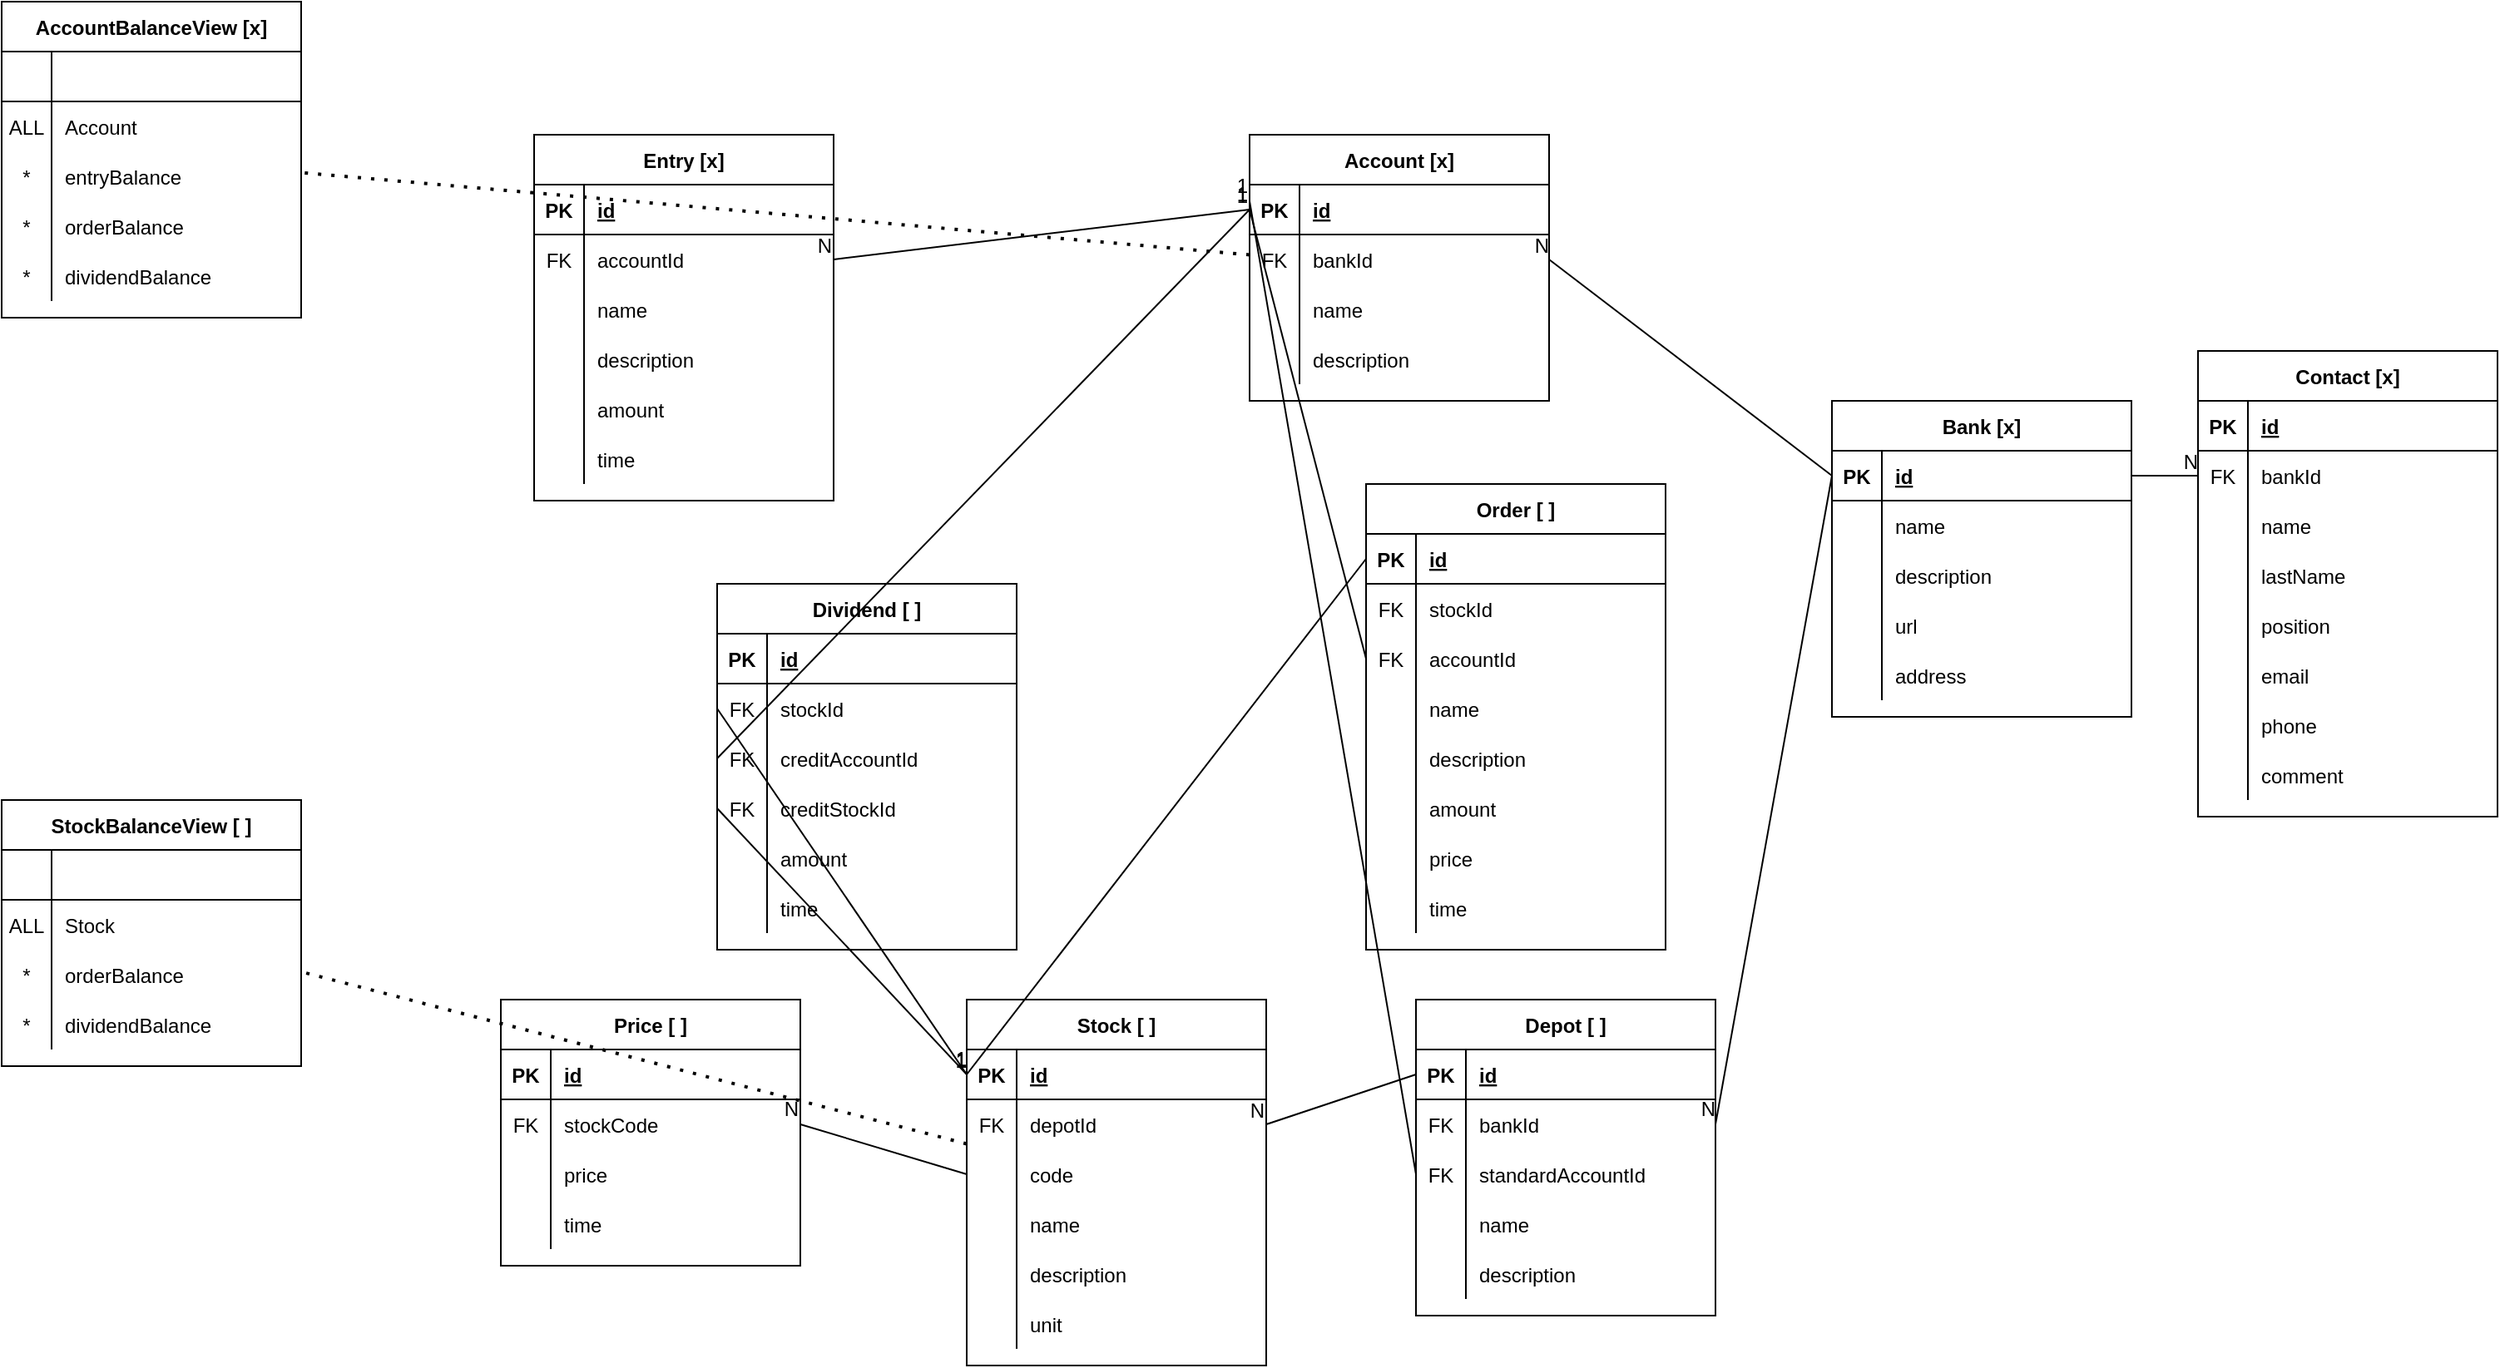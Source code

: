 <mxfile version="15.8.3" type="github">
  <diagram id="aMSqP44o-hHtO3qyvm9_" name="Page-1">
    <mxGraphModel dx="1392" dy="793" grid="1" gridSize="10" guides="1" tooltips="1" connect="1" arrows="1" fold="1" page="1" pageScale="1" pageWidth="1600" pageHeight="900" math="0" shadow="0">
      <root>
        <mxCell id="0" />
        <mxCell id="1" parent="0" />
        <mxCell id="oIL7oH3oafeqAKfx04NF-17" value="Bank [x]" style="shape=table;startSize=30;container=1;collapsible=1;childLayout=tableLayout;fixedRows=1;rowLines=0;fontStyle=1;align=center;resizeLast=1;" parent="1" vertex="1">
          <mxGeometry x="1140" y="280" width="180" height="190" as="geometry" />
        </mxCell>
        <mxCell id="oIL7oH3oafeqAKfx04NF-18" value="" style="shape=partialRectangle;collapsible=0;dropTarget=0;pointerEvents=0;fillColor=none;top=0;left=0;bottom=1;right=0;points=[[0,0.5],[1,0.5]];portConstraint=eastwest;" parent="oIL7oH3oafeqAKfx04NF-17" vertex="1">
          <mxGeometry y="30" width="180" height="30" as="geometry" />
        </mxCell>
        <mxCell id="oIL7oH3oafeqAKfx04NF-19" value="PK" style="shape=partialRectangle;connectable=0;fillColor=none;top=0;left=0;bottom=0;right=0;fontStyle=1;overflow=hidden;" parent="oIL7oH3oafeqAKfx04NF-18" vertex="1">
          <mxGeometry width="30" height="30" as="geometry">
            <mxRectangle width="30" height="30" as="alternateBounds" />
          </mxGeometry>
        </mxCell>
        <mxCell id="oIL7oH3oafeqAKfx04NF-20" value="id" style="shape=partialRectangle;connectable=0;fillColor=none;top=0;left=0;bottom=0;right=0;align=left;spacingLeft=6;fontStyle=5;overflow=hidden;" parent="oIL7oH3oafeqAKfx04NF-18" vertex="1">
          <mxGeometry x="30" width="150" height="30" as="geometry">
            <mxRectangle width="150" height="30" as="alternateBounds" />
          </mxGeometry>
        </mxCell>
        <mxCell id="oIL7oH3oafeqAKfx04NF-21" value="" style="shape=partialRectangle;collapsible=0;dropTarget=0;pointerEvents=0;fillColor=none;top=0;left=0;bottom=0;right=0;points=[[0,0.5],[1,0.5]];portConstraint=eastwest;" parent="oIL7oH3oafeqAKfx04NF-17" vertex="1">
          <mxGeometry y="60" width="180" height="30" as="geometry" />
        </mxCell>
        <mxCell id="oIL7oH3oafeqAKfx04NF-22" value="" style="shape=partialRectangle;connectable=0;fillColor=none;top=0;left=0;bottom=0;right=0;editable=1;overflow=hidden;" parent="oIL7oH3oafeqAKfx04NF-21" vertex="1">
          <mxGeometry width="30" height="30" as="geometry">
            <mxRectangle width="30" height="30" as="alternateBounds" />
          </mxGeometry>
        </mxCell>
        <mxCell id="oIL7oH3oafeqAKfx04NF-23" value="name" style="shape=partialRectangle;connectable=0;fillColor=none;top=0;left=0;bottom=0;right=0;align=left;spacingLeft=6;overflow=hidden;" parent="oIL7oH3oafeqAKfx04NF-21" vertex="1">
          <mxGeometry x="30" width="150" height="30" as="geometry">
            <mxRectangle width="150" height="30" as="alternateBounds" />
          </mxGeometry>
        </mxCell>
        <mxCell id="oIL7oH3oafeqAKfx04NF-24" value="" style="shape=partialRectangle;collapsible=0;dropTarget=0;pointerEvents=0;fillColor=none;top=0;left=0;bottom=0;right=0;points=[[0,0.5],[1,0.5]];portConstraint=eastwest;" parent="oIL7oH3oafeqAKfx04NF-17" vertex="1">
          <mxGeometry y="90" width="180" height="30" as="geometry" />
        </mxCell>
        <mxCell id="oIL7oH3oafeqAKfx04NF-25" value="" style="shape=partialRectangle;connectable=0;fillColor=none;top=0;left=0;bottom=0;right=0;editable=1;overflow=hidden;" parent="oIL7oH3oafeqAKfx04NF-24" vertex="1">
          <mxGeometry width="30" height="30" as="geometry">
            <mxRectangle width="30" height="30" as="alternateBounds" />
          </mxGeometry>
        </mxCell>
        <mxCell id="oIL7oH3oafeqAKfx04NF-26" value="description" style="shape=partialRectangle;connectable=0;fillColor=none;top=0;left=0;bottom=0;right=0;align=left;spacingLeft=6;overflow=hidden;" parent="oIL7oH3oafeqAKfx04NF-24" vertex="1">
          <mxGeometry x="30" width="150" height="30" as="geometry">
            <mxRectangle width="150" height="30" as="alternateBounds" />
          </mxGeometry>
        </mxCell>
        <mxCell id="oIL7oH3oafeqAKfx04NF-27" value="" style="shape=partialRectangle;collapsible=0;dropTarget=0;pointerEvents=0;fillColor=none;top=0;left=0;bottom=0;right=0;points=[[0,0.5],[1,0.5]];portConstraint=eastwest;" parent="oIL7oH3oafeqAKfx04NF-17" vertex="1">
          <mxGeometry y="120" width="180" height="30" as="geometry" />
        </mxCell>
        <mxCell id="oIL7oH3oafeqAKfx04NF-28" value="" style="shape=partialRectangle;connectable=0;fillColor=none;top=0;left=0;bottom=0;right=0;editable=1;overflow=hidden;" parent="oIL7oH3oafeqAKfx04NF-27" vertex="1">
          <mxGeometry width="30" height="30" as="geometry">
            <mxRectangle width="30" height="30" as="alternateBounds" />
          </mxGeometry>
        </mxCell>
        <mxCell id="oIL7oH3oafeqAKfx04NF-29" value="url" style="shape=partialRectangle;connectable=0;fillColor=none;top=0;left=0;bottom=0;right=0;align=left;spacingLeft=6;overflow=hidden;" parent="oIL7oH3oafeqAKfx04NF-27" vertex="1">
          <mxGeometry x="30" width="150" height="30" as="geometry">
            <mxRectangle width="150" height="30" as="alternateBounds" />
          </mxGeometry>
        </mxCell>
        <mxCell id="oIL7oH3oafeqAKfx04NF-30" value="" style="shape=partialRectangle;collapsible=0;dropTarget=0;pointerEvents=0;fillColor=none;top=0;left=0;bottom=0;right=0;points=[[0,0.5],[1,0.5]];portConstraint=eastwest;" parent="oIL7oH3oafeqAKfx04NF-17" vertex="1">
          <mxGeometry y="150" width="180" height="30" as="geometry" />
        </mxCell>
        <mxCell id="oIL7oH3oafeqAKfx04NF-31" value="" style="shape=partialRectangle;connectable=0;fillColor=none;top=0;left=0;bottom=0;right=0;editable=1;overflow=hidden;" parent="oIL7oH3oafeqAKfx04NF-30" vertex="1">
          <mxGeometry width="30" height="30" as="geometry">
            <mxRectangle width="30" height="30" as="alternateBounds" />
          </mxGeometry>
        </mxCell>
        <mxCell id="oIL7oH3oafeqAKfx04NF-32" value="address" style="shape=partialRectangle;connectable=0;fillColor=none;top=0;left=0;bottom=0;right=0;align=left;spacingLeft=6;overflow=hidden;" parent="oIL7oH3oafeqAKfx04NF-30" vertex="1">
          <mxGeometry x="30" width="150" height="30" as="geometry">
            <mxRectangle width="150" height="30" as="alternateBounds" />
          </mxGeometry>
        </mxCell>
        <mxCell id="oIL7oH3oafeqAKfx04NF-33" value="Contact [x]" style="shape=table;startSize=30;container=1;collapsible=1;childLayout=tableLayout;fixedRows=1;rowLines=0;fontStyle=1;align=center;resizeLast=1;" parent="1" vertex="1">
          <mxGeometry x="1360" y="250" width="180" height="280" as="geometry" />
        </mxCell>
        <mxCell id="oIL7oH3oafeqAKfx04NF-34" value="" style="shape=partialRectangle;collapsible=0;dropTarget=0;pointerEvents=0;fillColor=none;top=0;left=0;bottom=1;right=0;points=[[0,0.5],[1,0.5]];portConstraint=eastwest;" parent="oIL7oH3oafeqAKfx04NF-33" vertex="1">
          <mxGeometry y="30" width="180" height="30" as="geometry" />
        </mxCell>
        <mxCell id="oIL7oH3oafeqAKfx04NF-35" value="PK" style="shape=partialRectangle;connectable=0;fillColor=none;top=0;left=0;bottom=0;right=0;fontStyle=1;overflow=hidden;" parent="oIL7oH3oafeqAKfx04NF-34" vertex="1">
          <mxGeometry width="30" height="30" as="geometry">
            <mxRectangle width="30" height="30" as="alternateBounds" />
          </mxGeometry>
        </mxCell>
        <mxCell id="oIL7oH3oafeqAKfx04NF-36" value="id" style="shape=partialRectangle;connectable=0;fillColor=none;top=0;left=0;bottom=0;right=0;align=left;spacingLeft=6;fontStyle=5;overflow=hidden;" parent="oIL7oH3oafeqAKfx04NF-34" vertex="1">
          <mxGeometry x="30" width="150" height="30" as="geometry">
            <mxRectangle width="150" height="30" as="alternateBounds" />
          </mxGeometry>
        </mxCell>
        <mxCell id="oIL7oH3oafeqAKfx04NF-37" value="" style="shape=partialRectangle;collapsible=0;dropTarget=0;pointerEvents=0;fillColor=none;top=0;left=0;bottom=0;right=0;points=[[0,0.5],[1,0.5]];portConstraint=eastwest;" parent="oIL7oH3oafeqAKfx04NF-33" vertex="1">
          <mxGeometry y="60" width="180" height="30" as="geometry" />
        </mxCell>
        <mxCell id="oIL7oH3oafeqAKfx04NF-38" value="FK" style="shape=partialRectangle;connectable=0;fillColor=none;top=0;left=0;bottom=0;right=0;editable=1;overflow=hidden;" parent="oIL7oH3oafeqAKfx04NF-37" vertex="1">
          <mxGeometry width="30" height="30" as="geometry">
            <mxRectangle width="30" height="30" as="alternateBounds" />
          </mxGeometry>
        </mxCell>
        <mxCell id="oIL7oH3oafeqAKfx04NF-39" value="bankId" style="shape=partialRectangle;connectable=0;fillColor=none;top=0;left=0;bottom=0;right=0;align=left;spacingLeft=6;overflow=hidden;" parent="oIL7oH3oafeqAKfx04NF-37" vertex="1">
          <mxGeometry x="30" width="150" height="30" as="geometry">
            <mxRectangle width="150" height="30" as="alternateBounds" />
          </mxGeometry>
        </mxCell>
        <mxCell id="oIL7oH3oafeqAKfx04NF-40" value="" style="shape=partialRectangle;collapsible=0;dropTarget=0;pointerEvents=0;fillColor=none;top=0;left=0;bottom=0;right=0;points=[[0,0.5],[1,0.5]];portConstraint=eastwest;" parent="oIL7oH3oafeqAKfx04NF-33" vertex="1">
          <mxGeometry y="90" width="180" height="30" as="geometry" />
        </mxCell>
        <mxCell id="oIL7oH3oafeqAKfx04NF-41" value="" style="shape=partialRectangle;connectable=0;fillColor=none;top=0;left=0;bottom=0;right=0;editable=1;overflow=hidden;" parent="oIL7oH3oafeqAKfx04NF-40" vertex="1">
          <mxGeometry width="30" height="30" as="geometry">
            <mxRectangle width="30" height="30" as="alternateBounds" />
          </mxGeometry>
        </mxCell>
        <mxCell id="oIL7oH3oafeqAKfx04NF-42" value="name" style="shape=partialRectangle;connectable=0;fillColor=none;top=0;left=0;bottom=0;right=0;align=left;spacingLeft=6;overflow=hidden;" parent="oIL7oH3oafeqAKfx04NF-40" vertex="1">
          <mxGeometry x="30" width="150" height="30" as="geometry">
            <mxRectangle width="150" height="30" as="alternateBounds" />
          </mxGeometry>
        </mxCell>
        <mxCell id="oIL7oH3oafeqAKfx04NF-43" value="" style="shape=partialRectangle;collapsible=0;dropTarget=0;pointerEvents=0;fillColor=none;top=0;left=0;bottom=0;right=0;points=[[0,0.5],[1,0.5]];portConstraint=eastwest;" parent="oIL7oH3oafeqAKfx04NF-33" vertex="1">
          <mxGeometry y="120" width="180" height="30" as="geometry" />
        </mxCell>
        <mxCell id="oIL7oH3oafeqAKfx04NF-44" value="" style="shape=partialRectangle;connectable=0;fillColor=none;top=0;left=0;bottom=0;right=0;editable=1;overflow=hidden;" parent="oIL7oH3oafeqAKfx04NF-43" vertex="1">
          <mxGeometry width="30" height="30" as="geometry">
            <mxRectangle width="30" height="30" as="alternateBounds" />
          </mxGeometry>
        </mxCell>
        <mxCell id="oIL7oH3oafeqAKfx04NF-45" value="lastName" style="shape=partialRectangle;connectable=0;fillColor=none;top=0;left=0;bottom=0;right=0;align=left;spacingLeft=6;overflow=hidden;" parent="oIL7oH3oafeqAKfx04NF-43" vertex="1">
          <mxGeometry x="30" width="150" height="30" as="geometry">
            <mxRectangle width="150" height="30" as="alternateBounds" />
          </mxGeometry>
        </mxCell>
        <mxCell id="oIL7oH3oafeqAKfx04NF-46" value="" style="shape=partialRectangle;collapsible=0;dropTarget=0;pointerEvents=0;fillColor=none;top=0;left=0;bottom=0;right=0;points=[[0,0.5],[1,0.5]];portConstraint=eastwest;" parent="oIL7oH3oafeqAKfx04NF-33" vertex="1">
          <mxGeometry y="150" width="180" height="30" as="geometry" />
        </mxCell>
        <mxCell id="oIL7oH3oafeqAKfx04NF-47" value="" style="shape=partialRectangle;connectable=0;fillColor=none;top=0;left=0;bottom=0;right=0;editable=1;overflow=hidden;" parent="oIL7oH3oafeqAKfx04NF-46" vertex="1">
          <mxGeometry width="30" height="30" as="geometry">
            <mxRectangle width="30" height="30" as="alternateBounds" />
          </mxGeometry>
        </mxCell>
        <mxCell id="oIL7oH3oafeqAKfx04NF-48" value="position" style="shape=partialRectangle;connectable=0;fillColor=none;top=0;left=0;bottom=0;right=0;align=left;spacingLeft=6;overflow=hidden;" parent="oIL7oH3oafeqAKfx04NF-46" vertex="1">
          <mxGeometry x="30" width="150" height="30" as="geometry">
            <mxRectangle width="150" height="30" as="alternateBounds" />
          </mxGeometry>
        </mxCell>
        <mxCell id="oIL7oH3oafeqAKfx04NF-49" value="" style="shape=partialRectangle;collapsible=0;dropTarget=0;pointerEvents=0;fillColor=none;top=0;left=0;bottom=0;right=0;points=[[0,0.5],[1,0.5]];portConstraint=eastwest;" parent="oIL7oH3oafeqAKfx04NF-33" vertex="1">
          <mxGeometry y="180" width="180" height="30" as="geometry" />
        </mxCell>
        <mxCell id="oIL7oH3oafeqAKfx04NF-50" value="" style="shape=partialRectangle;connectable=0;fillColor=none;top=0;left=0;bottom=0;right=0;editable=1;overflow=hidden;" parent="oIL7oH3oafeqAKfx04NF-49" vertex="1">
          <mxGeometry width="30" height="30" as="geometry">
            <mxRectangle width="30" height="30" as="alternateBounds" />
          </mxGeometry>
        </mxCell>
        <mxCell id="oIL7oH3oafeqAKfx04NF-51" value="email" style="shape=partialRectangle;connectable=0;fillColor=none;top=0;left=0;bottom=0;right=0;align=left;spacingLeft=6;overflow=hidden;" parent="oIL7oH3oafeqAKfx04NF-49" vertex="1">
          <mxGeometry x="30" width="150" height="30" as="geometry">
            <mxRectangle width="150" height="30" as="alternateBounds" />
          </mxGeometry>
        </mxCell>
        <mxCell id="oIL7oH3oafeqAKfx04NF-52" value="" style="shape=partialRectangle;collapsible=0;dropTarget=0;pointerEvents=0;fillColor=none;top=0;left=0;bottom=0;right=0;points=[[0,0.5],[1,0.5]];portConstraint=eastwest;" parent="oIL7oH3oafeqAKfx04NF-33" vertex="1">
          <mxGeometry y="210" width="180" height="30" as="geometry" />
        </mxCell>
        <mxCell id="oIL7oH3oafeqAKfx04NF-53" value="" style="shape=partialRectangle;connectable=0;fillColor=none;top=0;left=0;bottom=0;right=0;editable=1;overflow=hidden;" parent="oIL7oH3oafeqAKfx04NF-52" vertex="1">
          <mxGeometry width="30" height="30" as="geometry">
            <mxRectangle width="30" height="30" as="alternateBounds" />
          </mxGeometry>
        </mxCell>
        <mxCell id="oIL7oH3oafeqAKfx04NF-54" value="phone" style="shape=partialRectangle;connectable=0;fillColor=none;top=0;left=0;bottom=0;right=0;align=left;spacingLeft=6;overflow=hidden;" parent="oIL7oH3oafeqAKfx04NF-52" vertex="1">
          <mxGeometry x="30" width="150" height="30" as="geometry">
            <mxRectangle width="150" height="30" as="alternateBounds" />
          </mxGeometry>
        </mxCell>
        <mxCell id="oIL7oH3oafeqAKfx04NF-55" value="" style="shape=partialRectangle;collapsible=0;dropTarget=0;pointerEvents=0;fillColor=none;top=0;left=0;bottom=0;right=0;points=[[0,0.5],[1,0.5]];portConstraint=eastwest;" parent="oIL7oH3oafeqAKfx04NF-33" vertex="1">
          <mxGeometry y="240" width="180" height="30" as="geometry" />
        </mxCell>
        <mxCell id="oIL7oH3oafeqAKfx04NF-56" value="" style="shape=partialRectangle;connectable=0;fillColor=none;top=0;left=0;bottom=0;right=0;editable=1;overflow=hidden;" parent="oIL7oH3oafeqAKfx04NF-55" vertex="1">
          <mxGeometry width="30" height="30" as="geometry">
            <mxRectangle width="30" height="30" as="alternateBounds" />
          </mxGeometry>
        </mxCell>
        <mxCell id="oIL7oH3oafeqAKfx04NF-57" value="comment" style="shape=partialRectangle;connectable=0;fillColor=none;top=0;left=0;bottom=0;right=0;align=left;spacingLeft=6;overflow=hidden;" parent="oIL7oH3oafeqAKfx04NF-55" vertex="1">
          <mxGeometry x="30" width="150" height="30" as="geometry">
            <mxRectangle width="150" height="30" as="alternateBounds" />
          </mxGeometry>
        </mxCell>
        <mxCell id="oIL7oH3oafeqAKfx04NF-60" value="" style="endArrow=none;html=1;rounded=0;entryX=0;entryY=0.5;entryDx=0;entryDy=0;exitX=1;exitY=0.5;exitDx=0;exitDy=0;" parent="1" source="oIL7oH3oafeqAKfx04NF-18" target="oIL7oH3oafeqAKfx04NF-37" edge="1">
          <mxGeometry relative="1" as="geometry">
            <mxPoint x="930" y="320" as="sourcePoint" />
            <mxPoint x="980" y="340" as="targetPoint" />
          </mxGeometry>
        </mxCell>
        <mxCell id="oIL7oH3oafeqAKfx04NF-61" value="N" style="resizable=0;html=1;align=right;verticalAlign=bottom;" parent="oIL7oH3oafeqAKfx04NF-60" connectable="0" vertex="1">
          <mxGeometry x="1" relative="1" as="geometry" />
        </mxCell>
        <mxCell id="oIL7oH3oafeqAKfx04NF-62" value="Account [x]" style="shape=table;startSize=30;container=1;collapsible=1;childLayout=tableLayout;fixedRows=1;rowLines=0;fontStyle=1;align=center;resizeLast=1;" parent="1" vertex="1">
          <mxGeometry x="790" y="120" width="180" height="160" as="geometry" />
        </mxCell>
        <mxCell id="oIL7oH3oafeqAKfx04NF-63" value="" style="shape=partialRectangle;collapsible=0;dropTarget=0;pointerEvents=0;fillColor=none;top=0;left=0;bottom=1;right=0;points=[[0,0.5],[1,0.5]];portConstraint=eastwest;" parent="oIL7oH3oafeqAKfx04NF-62" vertex="1">
          <mxGeometry y="30" width="180" height="30" as="geometry" />
        </mxCell>
        <mxCell id="oIL7oH3oafeqAKfx04NF-64" value="PK" style="shape=partialRectangle;connectable=0;fillColor=none;top=0;left=0;bottom=0;right=0;fontStyle=1;overflow=hidden;" parent="oIL7oH3oafeqAKfx04NF-63" vertex="1">
          <mxGeometry width="30" height="30" as="geometry">
            <mxRectangle width="30" height="30" as="alternateBounds" />
          </mxGeometry>
        </mxCell>
        <mxCell id="oIL7oH3oafeqAKfx04NF-65" value="id" style="shape=partialRectangle;connectable=0;fillColor=none;top=0;left=0;bottom=0;right=0;align=left;spacingLeft=6;fontStyle=5;overflow=hidden;" parent="oIL7oH3oafeqAKfx04NF-63" vertex="1">
          <mxGeometry x="30" width="150" height="30" as="geometry">
            <mxRectangle width="150" height="30" as="alternateBounds" />
          </mxGeometry>
        </mxCell>
        <mxCell id="oIL7oH3oafeqAKfx04NF-66" value="" style="shape=partialRectangle;collapsible=0;dropTarget=0;pointerEvents=0;fillColor=none;top=0;left=0;bottom=0;right=0;points=[[0,0.5],[1,0.5]];portConstraint=eastwest;" parent="oIL7oH3oafeqAKfx04NF-62" vertex="1">
          <mxGeometry y="60" width="180" height="30" as="geometry" />
        </mxCell>
        <mxCell id="oIL7oH3oafeqAKfx04NF-67" value="FK" style="shape=partialRectangle;connectable=0;fillColor=none;top=0;left=0;bottom=0;right=0;editable=1;overflow=hidden;" parent="oIL7oH3oafeqAKfx04NF-66" vertex="1">
          <mxGeometry width="30" height="30" as="geometry">
            <mxRectangle width="30" height="30" as="alternateBounds" />
          </mxGeometry>
        </mxCell>
        <mxCell id="oIL7oH3oafeqAKfx04NF-68" value="bankId" style="shape=partialRectangle;connectable=0;fillColor=none;top=0;left=0;bottom=0;right=0;align=left;spacingLeft=6;overflow=hidden;" parent="oIL7oH3oafeqAKfx04NF-66" vertex="1">
          <mxGeometry x="30" width="150" height="30" as="geometry">
            <mxRectangle width="150" height="30" as="alternateBounds" />
          </mxGeometry>
        </mxCell>
        <mxCell id="oIL7oH3oafeqAKfx04NF-69" value="" style="shape=partialRectangle;collapsible=0;dropTarget=0;pointerEvents=0;fillColor=none;top=0;left=0;bottom=0;right=0;points=[[0,0.5],[1,0.5]];portConstraint=eastwest;" parent="oIL7oH3oafeqAKfx04NF-62" vertex="1">
          <mxGeometry y="90" width="180" height="30" as="geometry" />
        </mxCell>
        <mxCell id="oIL7oH3oafeqAKfx04NF-70" value="" style="shape=partialRectangle;connectable=0;fillColor=none;top=0;left=0;bottom=0;right=0;editable=1;overflow=hidden;" parent="oIL7oH3oafeqAKfx04NF-69" vertex="1">
          <mxGeometry width="30" height="30" as="geometry">
            <mxRectangle width="30" height="30" as="alternateBounds" />
          </mxGeometry>
        </mxCell>
        <mxCell id="oIL7oH3oafeqAKfx04NF-71" value="name" style="shape=partialRectangle;connectable=0;fillColor=none;top=0;left=0;bottom=0;right=0;align=left;spacingLeft=6;overflow=hidden;" parent="oIL7oH3oafeqAKfx04NF-69" vertex="1">
          <mxGeometry x="30" width="150" height="30" as="geometry">
            <mxRectangle width="150" height="30" as="alternateBounds" />
          </mxGeometry>
        </mxCell>
        <mxCell id="oIL7oH3oafeqAKfx04NF-72" value="" style="shape=partialRectangle;collapsible=0;dropTarget=0;pointerEvents=0;fillColor=none;top=0;left=0;bottom=0;right=0;points=[[0,0.5],[1,0.5]];portConstraint=eastwest;" parent="oIL7oH3oafeqAKfx04NF-62" vertex="1">
          <mxGeometry y="120" width="180" height="30" as="geometry" />
        </mxCell>
        <mxCell id="oIL7oH3oafeqAKfx04NF-73" value="" style="shape=partialRectangle;connectable=0;fillColor=none;top=0;left=0;bottom=0;right=0;editable=1;overflow=hidden;" parent="oIL7oH3oafeqAKfx04NF-72" vertex="1">
          <mxGeometry width="30" height="30" as="geometry">
            <mxRectangle width="30" height="30" as="alternateBounds" />
          </mxGeometry>
        </mxCell>
        <mxCell id="oIL7oH3oafeqAKfx04NF-74" value="description" style="shape=partialRectangle;connectable=0;fillColor=none;top=0;left=0;bottom=0;right=0;align=left;spacingLeft=6;overflow=hidden;" parent="oIL7oH3oafeqAKfx04NF-72" vertex="1">
          <mxGeometry x="30" width="150" height="30" as="geometry">
            <mxRectangle width="150" height="30" as="alternateBounds" />
          </mxGeometry>
        </mxCell>
        <mxCell id="oIL7oH3oafeqAKfx04NF-75" value="" style="endArrow=none;html=1;rounded=0;entryX=1;entryY=0.5;entryDx=0;entryDy=0;exitX=0;exitY=0.5;exitDx=0;exitDy=0;" parent="1" source="oIL7oH3oafeqAKfx04NF-18" target="oIL7oH3oafeqAKfx04NF-66" edge="1">
          <mxGeometry relative="1" as="geometry">
            <mxPoint x="950" y="240" as="sourcePoint" />
            <mxPoint x="1110" y="240" as="targetPoint" />
          </mxGeometry>
        </mxCell>
        <mxCell id="oIL7oH3oafeqAKfx04NF-76" value="N" style="resizable=0;html=1;align=right;verticalAlign=bottom;" parent="oIL7oH3oafeqAKfx04NF-75" connectable="0" vertex="1">
          <mxGeometry x="1" relative="1" as="geometry" />
        </mxCell>
        <mxCell id="oIL7oH3oafeqAKfx04NF-77" value="Entry [x]" style="shape=table;startSize=30;container=1;collapsible=1;childLayout=tableLayout;fixedRows=1;rowLines=0;fontStyle=1;align=center;resizeLast=1;" parent="1" vertex="1">
          <mxGeometry x="360" y="120" width="180" height="220" as="geometry" />
        </mxCell>
        <mxCell id="oIL7oH3oafeqAKfx04NF-78" value="" style="shape=partialRectangle;collapsible=0;dropTarget=0;pointerEvents=0;fillColor=none;top=0;left=0;bottom=1;right=0;points=[[0,0.5],[1,0.5]];portConstraint=eastwest;" parent="oIL7oH3oafeqAKfx04NF-77" vertex="1">
          <mxGeometry y="30" width="180" height="30" as="geometry" />
        </mxCell>
        <mxCell id="oIL7oH3oafeqAKfx04NF-79" value="PK" style="shape=partialRectangle;connectable=0;fillColor=none;top=0;left=0;bottom=0;right=0;fontStyle=1;overflow=hidden;" parent="oIL7oH3oafeqAKfx04NF-78" vertex="1">
          <mxGeometry width="30" height="30" as="geometry">
            <mxRectangle width="30" height="30" as="alternateBounds" />
          </mxGeometry>
        </mxCell>
        <mxCell id="oIL7oH3oafeqAKfx04NF-80" value="id" style="shape=partialRectangle;connectable=0;fillColor=none;top=0;left=0;bottom=0;right=0;align=left;spacingLeft=6;fontStyle=5;overflow=hidden;" parent="oIL7oH3oafeqAKfx04NF-78" vertex="1">
          <mxGeometry x="30" width="150" height="30" as="geometry">
            <mxRectangle width="150" height="30" as="alternateBounds" />
          </mxGeometry>
        </mxCell>
        <mxCell id="oIL7oH3oafeqAKfx04NF-81" value="" style="shape=partialRectangle;collapsible=0;dropTarget=0;pointerEvents=0;fillColor=none;top=0;left=0;bottom=0;right=0;points=[[0,0.5],[1,0.5]];portConstraint=eastwest;" parent="oIL7oH3oafeqAKfx04NF-77" vertex="1">
          <mxGeometry y="60" width="180" height="30" as="geometry" />
        </mxCell>
        <mxCell id="oIL7oH3oafeqAKfx04NF-82" value="FK" style="shape=partialRectangle;connectable=0;fillColor=none;top=0;left=0;bottom=0;right=0;editable=1;overflow=hidden;" parent="oIL7oH3oafeqAKfx04NF-81" vertex="1">
          <mxGeometry width="30" height="30" as="geometry">
            <mxRectangle width="30" height="30" as="alternateBounds" />
          </mxGeometry>
        </mxCell>
        <mxCell id="oIL7oH3oafeqAKfx04NF-83" value="accountId" style="shape=partialRectangle;connectable=0;fillColor=none;top=0;left=0;bottom=0;right=0;align=left;spacingLeft=6;overflow=hidden;" parent="oIL7oH3oafeqAKfx04NF-81" vertex="1">
          <mxGeometry x="30" width="150" height="30" as="geometry">
            <mxRectangle width="150" height="30" as="alternateBounds" />
          </mxGeometry>
        </mxCell>
        <mxCell id="oIL7oH3oafeqAKfx04NF-84" value="" style="shape=partialRectangle;collapsible=0;dropTarget=0;pointerEvents=0;fillColor=none;top=0;left=0;bottom=0;right=0;points=[[0,0.5],[1,0.5]];portConstraint=eastwest;" parent="oIL7oH3oafeqAKfx04NF-77" vertex="1">
          <mxGeometry y="90" width="180" height="30" as="geometry" />
        </mxCell>
        <mxCell id="oIL7oH3oafeqAKfx04NF-85" value="" style="shape=partialRectangle;connectable=0;fillColor=none;top=0;left=0;bottom=0;right=0;editable=1;overflow=hidden;" parent="oIL7oH3oafeqAKfx04NF-84" vertex="1">
          <mxGeometry width="30" height="30" as="geometry">
            <mxRectangle width="30" height="30" as="alternateBounds" />
          </mxGeometry>
        </mxCell>
        <mxCell id="oIL7oH3oafeqAKfx04NF-86" value="name" style="shape=partialRectangle;connectable=0;fillColor=none;top=0;left=0;bottom=0;right=0;align=left;spacingLeft=6;overflow=hidden;" parent="oIL7oH3oafeqAKfx04NF-84" vertex="1">
          <mxGeometry x="30" width="150" height="30" as="geometry">
            <mxRectangle width="150" height="30" as="alternateBounds" />
          </mxGeometry>
        </mxCell>
        <mxCell id="oIL7oH3oafeqAKfx04NF-87" value="" style="shape=partialRectangle;collapsible=0;dropTarget=0;pointerEvents=0;fillColor=none;top=0;left=0;bottom=0;right=0;points=[[0,0.5],[1,0.5]];portConstraint=eastwest;" parent="oIL7oH3oafeqAKfx04NF-77" vertex="1">
          <mxGeometry y="120" width="180" height="30" as="geometry" />
        </mxCell>
        <mxCell id="oIL7oH3oafeqAKfx04NF-88" value="" style="shape=partialRectangle;connectable=0;fillColor=none;top=0;left=0;bottom=0;right=0;editable=1;overflow=hidden;" parent="oIL7oH3oafeqAKfx04NF-87" vertex="1">
          <mxGeometry width="30" height="30" as="geometry">
            <mxRectangle width="30" height="30" as="alternateBounds" />
          </mxGeometry>
        </mxCell>
        <mxCell id="oIL7oH3oafeqAKfx04NF-89" value="description" style="shape=partialRectangle;connectable=0;fillColor=none;top=0;left=0;bottom=0;right=0;align=left;spacingLeft=6;overflow=hidden;" parent="oIL7oH3oafeqAKfx04NF-87" vertex="1">
          <mxGeometry x="30" width="150" height="30" as="geometry">
            <mxRectangle width="150" height="30" as="alternateBounds" />
          </mxGeometry>
        </mxCell>
        <mxCell id="oIL7oH3oafeqAKfx04NF-90" value="" style="shape=partialRectangle;collapsible=0;dropTarget=0;pointerEvents=0;fillColor=none;top=0;left=0;bottom=0;right=0;points=[[0,0.5],[1,0.5]];portConstraint=eastwest;" parent="oIL7oH3oafeqAKfx04NF-77" vertex="1">
          <mxGeometry y="150" width="180" height="30" as="geometry" />
        </mxCell>
        <mxCell id="oIL7oH3oafeqAKfx04NF-91" value="" style="shape=partialRectangle;connectable=0;fillColor=none;top=0;left=0;bottom=0;right=0;editable=1;overflow=hidden;" parent="oIL7oH3oafeqAKfx04NF-90" vertex="1">
          <mxGeometry width="30" height="30" as="geometry">
            <mxRectangle width="30" height="30" as="alternateBounds" />
          </mxGeometry>
        </mxCell>
        <mxCell id="oIL7oH3oafeqAKfx04NF-92" value="amount" style="shape=partialRectangle;connectable=0;fillColor=none;top=0;left=0;bottom=0;right=0;align=left;spacingLeft=6;overflow=hidden;" parent="oIL7oH3oafeqAKfx04NF-90" vertex="1">
          <mxGeometry x="30" width="150" height="30" as="geometry">
            <mxRectangle width="150" height="30" as="alternateBounds" />
          </mxGeometry>
        </mxCell>
        <mxCell id="oIL7oH3oafeqAKfx04NF-93" value="" style="shape=partialRectangle;collapsible=0;dropTarget=0;pointerEvents=0;fillColor=none;top=0;left=0;bottom=0;right=0;points=[[0,0.5],[1,0.5]];portConstraint=eastwest;" parent="oIL7oH3oafeqAKfx04NF-77" vertex="1">
          <mxGeometry y="180" width="180" height="30" as="geometry" />
        </mxCell>
        <mxCell id="oIL7oH3oafeqAKfx04NF-94" value="" style="shape=partialRectangle;connectable=0;fillColor=none;top=0;left=0;bottom=0;right=0;editable=1;overflow=hidden;" parent="oIL7oH3oafeqAKfx04NF-93" vertex="1">
          <mxGeometry width="30" height="30" as="geometry">
            <mxRectangle width="30" height="30" as="alternateBounds" />
          </mxGeometry>
        </mxCell>
        <mxCell id="oIL7oH3oafeqAKfx04NF-95" value="time" style="shape=partialRectangle;connectable=0;fillColor=none;top=0;left=0;bottom=0;right=0;align=left;spacingLeft=6;overflow=hidden;" parent="oIL7oH3oafeqAKfx04NF-93" vertex="1">
          <mxGeometry x="30" width="150" height="30" as="geometry">
            <mxRectangle width="150" height="30" as="alternateBounds" />
          </mxGeometry>
        </mxCell>
        <mxCell id="oIL7oH3oafeqAKfx04NF-96" value="" style="endArrow=none;html=1;rounded=0;entryX=1;entryY=0.5;entryDx=0;entryDy=0;exitX=0;exitY=0.5;exitDx=0;exitDy=0;" parent="1" source="oIL7oH3oafeqAKfx04NF-63" target="oIL7oH3oafeqAKfx04NF-81" edge="1">
          <mxGeometry relative="1" as="geometry">
            <mxPoint x="780" y="250" as="sourcePoint" />
            <mxPoint x="940" y="250" as="targetPoint" />
          </mxGeometry>
        </mxCell>
        <mxCell id="oIL7oH3oafeqAKfx04NF-97" value="N" style="resizable=0;html=1;align=right;verticalAlign=bottom;" parent="oIL7oH3oafeqAKfx04NF-96" connectable="0" vertex="1">
          <mxGeometry x="1" relative="1" as="geometry" />
        </mxCell>
        <mxCell id="oIL7oH3oafeqAKfx04NF-98" value="Depot [ ]" style="shape=table;startSize=30;container=1;collapsible=1;childLayout=tableLayout;fixedRows=1;rowLines=0;fontStyle=1;align=center;resizeLast=1;" parent="1" vertex="1">
          <mxGeometry x="890" y="640" width="180" height="190" as="geometry" />
        </mxCell>
        <mxCell id="oIL7oH3oafeqAKfx04NF-99" value="" style="shape=partialRectangle;collapsible=0;dropTarget=0;pointerEvents=0;fillColor=none;top=0;left=0;bottom=1;right=0;points=[[0,0.5],[1,0.5]];portConstraint=eastwest;" parent="oIL7oH3oafeqAKfx04NF-98" vertex="1">
          <mxGeometry y="30" width="180" height="30" as="geometry" />
        </mxCell>
        <mxCell id="oIL7oH3oafeqAKfx04NF-100" value="PK" style="shape=partialRectangle;connectable=0;fillColor=none;top=0;left=0;bottom=0;right=0;fontStyle=1;overflow=hidden;" parent="oIL7oH3oafeqAKfx04NF-99" vertex="1">
          <mxGeometry width="30" height="30" as="geometry">
            <mxRectangle width="30" height="30" as="alternateBounds" />
          </mxGeometry>
        </mxCell>
        <mxCell id="oIL7oH3oafeqAKfx04NF-101" value="id" style="shape=partialRectangle;connectable=0;fillColor=none;top=0;left=0;bottom=0;right=0;align=left;spacingLeft=6;fontStyle=5;overflow=hidden;" parent="oIL7oH3oafeqAKfx04NF-99" vertex="1">
          <mxGeometry x="30" width="150" height="30" as="geometry">
            <mxRectangle width="150" height="30" as="alternateBounds" />
          </mxGeometry>
        </mxCell>
        <mxCell id="oIL7oH3oafeqAKfx04NF-102" value="" style="shape=partialRectangle;collapsible=0;dropTarget=0;pointerEvents=0;fillColor=none;top=0;left=0;bottom=0;right=0;points=[[0,0.5],[1,0.5]];portConstraint=eastwest;" parent="oIL7oH3oafeqAKfx04NF-98" vertex="1">
          <mxGeometry y="60" width="180" height="30" as="geometry" />
        </mxCell>
        <mxCell id="oIL7oH3oafeqAKfx04NF-103" value="FK" style="shape=partialRectangle;connectable=0;fillColor=none;top=0;left=0;bottom=0;right=0;editable=1;overflow=hidden;" parent="oIL7oH3oafeqAKfx04NF-102" vertex="1">
          <mxGeometry width="30" height="30" as="geometry">
            <mxRectangle width="30" height="30" as="alternateBounds" />
          </mxGeometry>
        </mxCell>
        <mxCell id="oIL7oH3oafeqAKfx04NF-104" value="bankId" style="shape=partialRectangle;connectable=0;fillColor=none;top=0;left=0;bottom=0;right=0;align=left;spacingLeft=6;overflow=hidden;" parent="oIL7oH3oafeqAKfx04NF-102" vertex="1">
          <mxGeometry x="30" width="150" height="30" as="geometry">
            <mxRectangle width="150" height="30" as="alternateBounds" />
          </mxGeometry>
        </mxCell>
        <mxCell id="oIL7oH3oafeqAKfx04NF-146" value="" style="shape=partialRectangle;collapsible=0;dropTarget=0;pointerEvents=0;fillColor=none;top=0;left=0;bottom=0;right=0;points=[[0,0.5],[1,0.5]];portConstraint=eastwest;" parent="oIL7oH3oafeqAKfx04NF-98" vertex="1">
          <mxGeometry y="90" width="180" height="30" as="geometry" />
        </mxCell>
        <mxCell id="oIL7oH3oafeqAKfx04NF-147" value="FK" style="shape=partialRectangle;connectable=0;fillColor=none;top=0;left=0;bottom=0;right=0;editable=1;overflow=hidden;" parent="oIL7oH3oafeqAKfx04NF-146" vertex="1">
          <mxGeometry width="30" height="30" as="geometry">
            <mxRectangle width="30" height="30" as="alternateBounds" />
          </mxGeometry>
        </mxCell>
        <mxCell id="oIL7oH3oafeqAKfx04NF-148" value="standardAccountId" style="shape=partialRectangle;connectable=0;fillColor=none;top=0;left=0;bottom=0;right=0;align=left;spacingLeft=6;overflow=hidden;" parent="oIL7oH3oafeqAKfx04NF-146" vertex="1">
          <mxGeometry x="30" width="150" height="30" as="geometry">
            <mxRectangle width="150" height="30" as="alternateBounds" />
          </mxGeometry>
        </mxCell>
        <mxCell id="oIL7oH3oafeqAKfx04NF-105" value="" style="shape=partialRectangle;collapsible=0;dropTarget=0;pointerEvents=0;fillColor=none;top=0;left=0;bottom=0;right=0;points=[[0,0.5],[1,0.5]];portConstraint=eastwest;" parent="oIL7oH3oafeqAKfx04NF-98" vertex="1">
          <mxGeometry y="120" width="180" height="30" as="geometry" />
        </mxCell>
        <mxCell id="oIL7oH3oafeqAKfx04NF-106" value="" style="shape=partialRectangle;connectable=0;fillColor=none;top=0;left=0;bottom=0;right=0;editable=1;overflow=hidden;" parent="oIL7oH3oafeqAKfx04NF-105" vertex="1">
          <mxGeometry width="30" height="30" as="geometry">
            <mxRectangle width="30" height="30" as="alternateBounds" />
          </mxGeometry>
        </mxCell>
        <mxCell id="oIL7oH3oafeqAKfx04NF-107" value="name" style="shape=partialRectangle;connectable=0;fillColor=none;top=0;left=0;bottom=0;right=0;align=left;spacingLeft=6;overflow=hidden;" parent="oIL7oH3oafeqAKfx04NF-105" vertex="1">
          <mxGeometry x="30" width="150" height="30" as="geometry">
            <mxRectangle width="150" height="30" as="alternateBounds" />
          </mxGeometry>
        </mxCell>
        <mxCell id="oIL7oH3oafeqAKfx04NF-108" value="" style="shape=partialRectangle;collapsible=0;dropTarget=0;pointerEvents=0;fillColor=none;top=0;left=0;bottom=0;right=0;points=[[0,0.5],[1,0.5]];portConstraint=eastwest;" parent="oIL7oH3oafeqAKfx04NF-98" vertex="1">
          <mxGeometry y="150" width="180" height="30" as="geometry" />
        </mxCell>
        <mxCell id="oIL7oH3oafeqAKfx04NF-109" value="" style="shape=partialRectangle;connectable=0;fillColor=none;top=0;left=0;bottom=0;right=0;editable=1;overflow=hidden;" parent="oIL7oH3oafeqAKfx04NF-108" vertex="1">
          <mxGeometry width="30" height="30" as="geometry">
            <mxRectangle width="30" height="30" as="alternateBounds" />
          </mxGeometry>
        </mxCell>
        <mxCell id="oIL7oH3oafeqAKfx04NF-110" value="description" style="shape=partialRectangle;connectable=0;fillColor=none;top=0;left=0;bottom=0;right=0;align=left;spacingLeft=6;overflow=hidden;" parent="oIL7oH3oafeqAKfx04NF-108" vertex="1">
          <mxGeometry x="30" width="150" height="30" as="geometry">
            <mxRectangle width="150" height="30" as="alternateBounds" />
          </mxGeometry>
        </mxCell>
        <mxCell id="oIL7oH3oafeqAKfx04NF-111" value="" style="endArrow=none;html=1;rounded=0;entryX=1;entryY=0.5;entryDx=0;entryDy=0;exitX=0;exitY=0.5;exitDx=0;exitDy=0;" parent="1" source="oIL7oH3oafeqAKfx04NF-18" target="oIL7oH3oafeqAKfx04NF-102" edge="1">
          <mxGeometry relative="1" as="geometry">
            <mxPoint x="910" y="560" as="sourcePoint" />
            <mxPoint x="1070" y="560" as="targetPoint" />
          </mxGeometry>
        </mxCell>
        <mxCell id="oIL7oH3oafeqAKfx04NF-112" value="N" style="resizable=0;html=1;align=right;verticalAlign=bottom;" parent="oIL7oH3oafeqAKfx04NF-111" connectable="0" vertex="1">
          <mxGeometry x="1" relative="1" as="geometry" />
        </mxCell>
        <mxCell id="oIL7oH3oafeqAKfx04NF-113" value="Stock [ ]" style="shape=table;startSize=30;container=1;collapsible=1;childLayout=tableLayout;fixedRows=1;rowLines=0;fontStyle=1;align=center;resizeLast=1;" parent="1" vertex="1">
          <mxGeometry x="620" y="640" width="180" height="220" as="geometry" />
        </mxCell>
        <mxCell id="oIL7oH3oafeqAKfx04NF-114" value="" style="shape=partialRectangle;collapsible=0;dropTarget=0;pointerEvents=0;fillColor=none;top=0;left=0;bottom=1;right=0;points=[[0,0.5],[1,0.5]];portConstraint=eastwest;" parent="oIL7oH3oafeqAKfx04NF-113" vertex="1">
          <mxGeometry y="30" width="180" height="30" as="geometry" />
        </mxCell>
        <mxCell id="oIL7oH3oafeqAKfx04NF-115" value="PK" style="shape=partialRectangle;connectable=0;fillColor=none;top=0;left=0;bottom=0;right=0;fontStyle=1;overflow=hidden;" parent="oIL7oH3oafeqAKfx04NF-114" vertex="1">
          <mxGeometry width="30" height="30" as="geometry">
            <mxRectangle width="30" height="30" as="alternateBounds" />
          </mxGeometry>
        </mxCell>
        <mxCell id="oIL7oH3oafeqAKfx04NF-116" value="id" style="shape=partialRectangle;connectable=0;fillColor=none;top=0;left=0;bottom=0;right=0;align=left;spacingLeft=6;fontStyle=5;overflow=hidden;" parent="oIL7oH3oafeqAKfx04NF-114" vertex="1">
          <mxGeometry x="30" width="150" height="30" as="geometry">
            <mxRectangle width="150" height="30" as="alternateBounds" />
          </mxGeometry>
        </mxCell>
        <mxCell id="oIL7oH3oafeqAKfx04NF-117" value="" style="shape=partialRectangle;collapsible=0;dropTarget=0;pointerEvents=0;fillColor=none;top=0;left=0;bottom=0;right=0;points=[[0,0.5],[1,0.5]];portConstraint=eastwest;" parent="oIL7oH3oafeqAKfx04NF-113" vertex="1">
          <mxGeometry y="60" width="180" height="30" as="geometry" />
        </mxCell>
        <mxCell id="oIL7oH3oafeqAKfx04NF-118" value="FK" style="shape=partialRectangle;connectable=0;fillColor=none;top=0;left=0;bottom=0;right=0;editable=1;overflow=hidden;" parent="oIL7oH3oafeqAKfx04NF-117" vertex="1">
          <mxGeometry width="30" height="30" as="geometry">
            <mxRectangle width="30" height="30" as="alternateBounds" />
          </mxGeometry>
        </mxCell>
        <mxCell id="oIL7oH3oafeqAKfx04NF-119" value="depotId" style="shape=partialRectangle;connectable=0;fillColor=none;top=0;left=0;bottom=0;right=0;align=left;spacingLeft=6;overflow=hidden;" parent="oIL7oH3oafeqAKfx04NF-117" vertex="1">
          <mxGeometry x="30" width="150" height="30" as="geometry">
            <mxRectangle width="150" height="30" as="alternateBounds" />
          </mxGeometry>
        </mxCell>
        <mxCell id="oIL7oH3oafeqAKfx04NF-120" value="" style="shape=partialRectangle;collapsible=0;dropTarget=0;pointerEvents=0;fillColor=none;top=0;left=0;bottom=0;right=0;points=[[0,0.5],[1,0.5]];portConstraint=eastwest;" parent="oIL7oH3oafeqAKfx04NF-113" vertex="1">
          <mxGeometry y="90" width="180" height="30" as="geometry" />
        </mxCell>
        <mxCell id="oIL7oH3oafeqAKfx04NF-121" value="" style="shape=partialRectangle;connectable=0;fillColor=none;top=0;left=0;bottom=0;right=0;editable=1;overflow=hidden;" parent="oIL7oH3oafeqAKfx04NF-120" vertex="1">
          <mxGeometry width="30" height="30" as="geometry">
            <mxRectangle width="30" height="30" as="alternateBounds" />
          </mxGeometry>
        </mxCell>
        <mxCell id="oIL7oH3oafeqAKfx04NF-122" value="code" style="shape=partialRectangle;connectable=0;fillColor=none;top=0;left=0;bottom=0;right=0;align=left;spacingLeft=6;overflow=hidden;" parent="oIL7oH3oafeqAKfx04NF-120" vertex="1">
          <mxGeometry x="30" width="150" height="30" as="geometry">
            <mxRectangle width="150" height="30" as="alternateBounds" />
          </mxGeometry>
        </mxCell>
        <mxCell id="oIL7oH3oafeqAKfx04NF-123" value="" style="shape=partialRectangle;collapsible=0;dropTarget=0;pointerEvents=0;fillColor=none;top=0;left=0;bottom=0;right=0;points=[[0,0.5],[1,0.5]];portConstraint=eastwest;" parent="oIL7oH3oafeqAKfx04NF-113" vertex="1">
          <mxGeometry y="120" width="180" height="30" as="geometry" />
        </mxCell>
        <mxCell id="oIL7oH3oafeqAKfx04NF-124" value="" style="shape=partialRectangle;connectable=0;fillColor=none;top=0;left=0;bottom=0;right=0;editable=1;overflow=hidden;" parent="oIL7oH3oafeqAKfx04NF-123" vertex="1">
          <mxGeometry width="30" height="30" as="geometry">
            <mxRectangle width="30" height="30" as="alternateBounds" />
          </mxGeometry>
        </mxCell>
        <mxCell id="oIL7oH3oafeqAKfx04NF-125" value="name" style="shape=partialRectangle;connectable=0;fillColor=none;top=0;left=0;bottom=0;right=0;align=left;spacingLeft=6;overflow=hidden;" parent="oIL7oH3oafeqAKfx04NF-123" vertex="1">
          <mxGeometry x="30" width="150" height="30" as="geometry">
            <mxRectangle width="150" height="30" as="alternateBounds" />
          </mxGeometry>
        </mxCell>
        <mxCell id="oIL7oH3oafeqAKfx04NF-126" value="" style="shape=partialRectangle;collapsible=0;dropTarget=0;pointerEvents=0;fillColor=none;top=0;left=0;bottom=0;right=0;points=[[0,0.5],[1,0.5]];portConstraint=eastwest;" parent="oIL7oH3oafeqAKfx04NF-113" vertex="1">
          <mxGeometry y="150" width="180" height="30" as="geometry" />
        </mxCell>
        <mxCell id="oIL7oH3oafeqAKfx04NF-127" value="" style="shape=partialRectangle;connectable=0;fillColor=none;top=0;left=0;bottom=0;right=0;editable=1;overflow=hidden;" parent="oIL7oH3oafeqAKfx04NF-126" vertex="1">
          <mxGeometry width="30" height="30" as="geometry">
            <mxRectangle width="30" height="30" as="alternateBounds" />
          </mxGeometry>
        </mxCell>
        <mxCell id="oIL7oH3oafeqAKfx04NF-128" value="description" style="shape=partialRectangle;connectable=0;fillColor=none;top=0;left=0;bottom=0;right=0;align=left;spacingLeft=6;overflow=hidden;" parent="oIL7oH3oafeqAKfx04NF-126" vertex="1">
          <mxGeometry x="30" width="150" height="30" as="geometry">
            <mxRectangle width="150" height="30" as="alternateBounds" />
          </mxGeometry>
        </mxCell>
        <mxCell id="bZyGgN1JRBGhAgBf8VhE-23" value="" style="shape=partialRectangle;collapsible=0;dropTarget=0;pointerEvents=0;fillColor=none;top=0;left=0;bottom=0;right=0;points=[[0,0.5],[1,0.5]];portConstraint=eastwest;" vertex="1" parent="oIL7oH3oafeqAKfx04NF-113">
          <mxGeometry y="180" width="180" height="30" as="geometry" />
        </mxCell>
        <mxCell id="bZyGgN1JRBGhAgBf8VhE-24" value="" style="shape=partialRectangle;connectable=0;fillColor=none;top=0;left=0;bottom=0;right=0;editable=1;overflow=hidden;" vertex="1" parent="bZyGgN1JRBGhAgBf8VhE-23">
          <mxGeometry width="30" height="30" as="geometry">
            <mxRectangle width="30" height="30" as="alternateBounds" />
          </mxGeometry>
        </mxCell>
        <mxCell id="bZyGgN1JRBGhAgBf8VhE-25" value="unit" style="shape=partialRectangle;connectable=0;fillColor=none;top=0;left=0;bottom=0;right=0;align=left;spacingLeft=6;overflow=hidden;" vertex="1" parent="bZyGgN1JRBGhAgBf8VhE-23">
          <mxGeometry x="30" width="150" height="30" as="geometry">
            <mxRectangle width="150" height="30" as="alternateBounds" />
          </mxGeometry>
        </mxCell>
        <mxCell id="oIL7oH3oafeqAKfx04NF-129" value="" style="endArrow=none;html=1;rounded=0;entryX=1;entryY=0.5;entryDx=0;entryDy=0;exitX=0;exitY=0.5;exitDx=0;exitDy=0;" parent="1" source="oIL7oH3oafeqAKfx04NF-99" target="oIL7oH3oafeqAKfx04NF-117" edge="1">
          <mxGeometry relative="1" as="geometry">
            <mxPoint x="830" y="490" as="sourcePoint" />
            <mxPoint x="990" y="490" as="targetPoint" />
          </mxGeometry>
        </mxCell>
        <mxCell id="oIL7oH3oafeqAKfx04NF-130" value="N" style="resizable=0;html=1;align=right;verticalAlign=bottom;" parent="oIL7oH3oafeqAKfx04NF-129" connectable="0" vertex="1">
          <mxGeometry x="1" relative="1" as="geometry" />
        </mxCell>
        <mxCell id="oIL7oH3oafeqAKfx04NF-131" value="Price [ ]" style="shape=table;startSize=30;container=1;collapsible=1;childLayout=tableLayout;fixedRows=1;rowLines=0;fontStyle=1;align=center;resizeLast=1;" parent="1" vertex="1">
          <mxGeometry x="340" y="640" width="180" height="160" as="geometry" />
        </mxCell>
        <mxCell id="oIL7oH3oafeqAKfx04NF-132" value="" style="shape=partialRectangle;collapsible=0;dropTarget=0;pointerEvents=0;fillColor=none;top=0;left=0;bottom=1;right=0;points=[[0,0.5],[1,0.5]];portConstraint=eastwest;" parent="oIL7oH3oafeqAKfx04NF-131" vertex="1">
          <mxGeometry y="30" width="180" height="30" as="geometry" />
        </mxCell>
        <mxCell id="oIL7oH3oafeqAKfx04NF-133" value="PK" style="shape=partialRectangle;connectable=0;fillColor=none;top=0;left=0;bottom=0;right=0;fontStyle=1;overflow=hidden;" parent="oIL7oH3oafeqAKfx04NF-132" vertex="1">
          <mxGeometry width="30" height="30" as="geometry">
            <mxRectangle width="30" height="30" as="alternateBounds" />
          </mxGeometry>
        </mxCell>
        <mxCell id="oIL7oH3oafeqAKfx04NF-134" value="id" style="shape=partialRectangle;connectable=0;fillColor=none;top=0;left=0;bottom=0;right=0;align=left;spacingLeft=6;fontStyle=5;overflow=hidden;" parent="oIL7oH3oafeqAKfx04NF-132" vertex="1">
          <mxGeometry x="30" width="150" height="30" as="geometry">
            <mxRectangle width="150" height="30" as="alternateBounds" />
          </mxGeometry>
        </mxCell>
        <mxCell id="oIL7oH3oafeqAKfx04NF-135" value="" style="shape=partialRectangle;collapsible=0;dropTarget=0;pointerEvents=0;fillColor=none;top=0;left=0;bottom=0;right=0;points=[[0,0.5],[1,0.5]];portConstraint=eastwest;" parent="oIL7oH3oafeqAKfx04NF-131" vertex="1">
          <mxGeometry y="60" width="180" height="30" as="geometry" />
        </mxCell>
        <mxCell id="oIL7oH3oafeqAKfx04NF-136" value="FK" style="shape=partialRectangle;connectable=0;fillColor=none;top=0;left=0;bottom=0;right=0;editable=1;overflow=hidden;" parent="oIL7oH3oafeqAKfx04NF-135" vertex="1">
          <mxGeometry width="30" height="30" as="geometry">
            <mxRectangle width="30" height="30" as="alternateBounds" />
          </mxGeometry>
        </mxCell>
        <mxCell id="oIL7oH3oafeqAKfx04NF-137" value="stockCode" style="shape=partialRectangle;connectable=0;fillColor=none;top=0;left=0;bottom=0;right=0;align=left;spacingLeft=6;overflow=hidden;" parent="oIL7oH3oafeqAKfx04NF-135" vertex="1">
          <mxGeometry x="30" width="150" height="30" as="geometry">
            <mxRectangle width="150" height="30" as="alternateBounds" />
          </mxGeometry>
        </mxCell>
        <mxCell id="oIL7oH3oafeqAKfx04NF-138" value="" style="shape=partialRectangle;collapsible=0;dropTarget=0;pointerEvents=0;fillColor=none;top=0;left=0;bottom=0;right=0;points=[[0,0.5],[1,0.5]];portConstraint=eastwest;" parent="oIL7oH3oafeqAKfx04NF-131" vertex="1">
          <mxGeometry y="90" width="180" height="30" as="geometry" />
        </mxCell>
        <mxCell id="oIL7oH3oafeqAKfx04NF-139" value="" style="shape=partialRectangle;connectable=0;fillColor=none;top=0;left=0;bottom=0;right=0;editable=1;overflow=hidden;" parent="oIL7oH3oafeqAKfx04NF-138" vertex="1">
          <mxGeometry width="30" height="30" as="geometry">
            <mxRectangle width="30" height="30" as="alternateBounds" />
          </mxGeometry>
        </mxCell>
        <mxCell id="oIL7oH3oafeqAKfx04NF-140" value="price" style="shape=partialRectangle;connectable=0;fillColor=none;top=0;left=0;bottom=0;right=0;align=left;spacingLeft=6;overflow=hidden;" parent="oIL7oH3oafeqAKfx04NF-138" vertex="1">
          <mxGeometry x="30" width="150" height="30" as="geometry">
            <mxRectangle width="150" height="30" as="alternateBounds" />
          </mxGeometry>
        </mxCell>
        <mxCell id="oIL7oH3oafeqAKfx04NF-141" value="" style="shape=partialRectangle;collapsible=0;dropTarget=0;pointerEvents=0;fillColor=none;top=0;left=0;bottom=0;right=0;points=[[0,0.5],[1,0.5]];portConstraint=eastwest;" parent="oIL7oH3oafeqAKfx04NF-131" vertex="1">
          <mxGeometry y="120" width="180" height="30" as="geometry" />
        </mxCell>
        <mxCell id="oIL7oH3oafeqAKfx04NF-142" value="" style="shape=partialRectangle;connectable=0;fillColor=none;top=0;left=0;bottom=0;right=0;editable=1;overflow=hidden;" parent="oIL7oH3oafeqAKfx04NF-141" vertex="1">
          <mxGeometry width="30" height="30" as="geometry">
            <mxRectangle width="30" height="30" as="alternateBounds" />
          </mxGeometry>
        </mxCell>
        <mxCell id="oIL7oH3oafeqAKfx04NF-143" value="time" style="shape=partialRectangle;connectable=0;fillColor=none;top=0;left=0;bottom=0;right=0;align=left;spacingLeft=6;overflow=hidden;" parent="oIL7oH3oafeqAKfx04NF-141" vertex="1">
          <mxGeometry x="30" width="150" height="30" as="geometry">
            <mxRectangle width="150" height="30" as="alternateBounds" />
          </mxGeometry>
        </mxCell>
        <mxCell id="oIL7oH3oafeqAKfx04NF-144" value="" style="endArrow=none;html=1;rounded=0;entryX=1;entryY=0.5;entryDx=0;entryDy=0;exitX=0;exitY=0.5;exitDx=0;exitDy=0;" parent="1" source="oIL7oH3oafeqAKfx04NF-120" target="oIL7oH3oafeqAKfx04NF-135" edge="1">
          <mxGeometry relative="1" as="geometry">
            <mxPoint x="830" y="490" as="sourcePoint" />
            <mxPoint x="990" y="490" as="targetPoint" />
          </mxGeometry>
        </mxCell>
        <mxCell id="oIL7oH3oafeqAKfx04NF-145" value="N" style="resizable=0;html=1;align=right;verticalAlign=bottom;" parent="oIL7oH3oafeqAKfx04NF-144" connectable="0" vertex="1">
          <mxGeometry x="1" relative="1" as="geometry" />
        </mxCell>
        <mxCell id="oIL7oH3oafeqAKfx04NF-149" value="Order [ ]" style="shape=table;startSize=30;container=1;collapsible=1;childLayout=tableLayout;fixedRows=1;rowLines=0;fontStyle=1;align=center;resizeLast=1;" parent="1" vertex="1">
          <mxGeometry x="860" y="330" width="180" height="280" as="geometry" />
        </mxCell>
        <mxCell id="oIL7oH3oafeqAKfx04NF-150" value="" style="shape=partialRectangle;collapsible=0;dropTarget=0;pointerEvents=0;fillColor=none;top=0;left=0;bottom=1;right=0;points=[[0,0.5],[1,0.5]];portConstraint=eastwest;" parent="oIL7oH3oafeqAKfx04NF-149" vertex="1">
          <mxGeometry y="30" width="180" height="30" as="geometry" />
        </mxCell>
        <mxCell id="oIL7oH3oafeqAKfx04NF-151" value="PK" style="shape=partialRectangle;connectable=0;fillColor=none;top=0;left=0;bottom=0;right=0;fontStyle=1;overflow=hidden;" parent="oIL7oH3oafeqAKfx04NF-150" vertex="1">
          <mxGeometry width="30" height="30" as="geometry">
            <mxRectangle width="30" height="30" as="alternateBounds" />
          </mxGeometry>
        </mxCell>
        <mxCell id="oIL7oH3oafeqAKfx04NF-152" value="id" style="shape=partialRectangle;connectable=0;fillColor=none;top=0;left=0;bottom=0;right=0;align=left;spacingLeft=6;fontStyle=5;overflow=hidden;" parent="oIL7oH3oafeqAKfx04NF-150" vertex="1">
          <mxGeometry x="30" width="150" height="30" as="geometry">
            <mxRectangle width="150" height="30" as="alternateBounds" />
          </mxGeometry>
        </mxCell>
        <mxCell id="oIL7oH3oafeqAKfx04NF-153" value="" style="shape=partialRectangle;collapsible=0;dropTarget=0;pointerEvents=0;fillColor=none;top=0;left=0;bottom=0;right=0;points=[[0,0.5],[1,0.5]];portConstraint=eastwest;" parent="oIL7oH3oafeqAKfx04NF-149" vertex="1">
          <mxGeometry y="60" width="180" height="30" as="geometry" />
        </mxCell>
        <mxCell id="oIL7oH3oafeqAKfx04NF-154" value="FK" style="shape=partialRectangle;connectable=0;fillColor=none;top=0;left=0;bottom=0;right=0;editable=1;overflow=hidden;" parent="oIL7oH3oafeqAKfx04NF-153" vertex="1">
          <mxGeometry width="30" height="30" as="geometry">
            <mxRectangle width="30" height="30" as="alternateBounds" />
          </mxGeometry>
        </mxCell>
        <mxCell id="oIL7oH3oafeqAKfx04NF-155" value="stockId" style="shape=partialRectangle;connectable=0;fillColor=none;top=0;left=0;bottom=0;right=0;align=left;spacingLeft=6;overflow=hidden;" parent="oIL7oH3oafeqAKfx04NF-153" vertex="1">
          <mxGeometry x="30" width="150" height="30" as="geometry">
            <mxRectangle width="150" height="30" as="alternateBounds" />
          </mxGeometry>
        </mxCell>
        <mxCell id="oIL7oH3oafeqAKfx04NF-156" value="" style="shape=partialRectangle;collapsible=0;dropTarget=0;pointerEvents=0;fillColor=none;top=0;left=0;bottom=0;right=0;points=[[0,0.5],[1,0.5]];portConstraint=eastwest;" parent="oIL7oH3oafeqAKfx04NF-149" vertex="1">
          <mxGeometry y="90" width="180" height="30" as="geometry" />
        </mxCell>
        <mxCell id="oIL7oH3oafeqAKfx04NF-157" value="FK" style="shape=partialRectangle;connectable=0;fillColor=none;top=0;left=0;bottom=0;right=0;editable=1;overflow=hidden;" parent="oIL7oH3oafeqAKfx04NF-156" vertex="1">
          <mxGeometry width="30" height="30" as="geometry">
            <mxRectangle width="30" height="30" as="alternateBounds" />
          </mxGeometry>
        </mxCell>
        <mxCell id="oIL7oH3oafeqAKfx04NF-158" value="accountId" style="shape=partialRectangle;connectable=0;fillColor=none;top=0;left=0;bottom=0;right=0;align=left;spacingLeft=6;overflow=hidden;" parent="oIL7oH3oafeqAKfx04NF-156" vertex="1">
          <mxGeometry x="30" width="150" height="30" as="geometry">
            <mxRectangle width="150" height="30" as="alternateBounds" />
          </mxGeometry>
        </mxCell>
        <mxCell id="oIL7oH3oafeqAKfx04NF-159" value="" style="shape=partialRectangle;collapsible=0;dropTarget=0;pointerEvents=0;fillColor=none;top=0;left=0;bottom=0;right=0;points=[[0,0.5],[1,0.5]];portConstraint=eastwest;" parent="oIL7oH3oafeqAKfx04NF-149" vertex="1">
          <mxGeometry y="120" width="180" height="30" as="geometry" />
        </mxCell>
        <mxCell id="oIL7oH3oafeqAKfx04NF-160" value="" style="shape=partialRectangle;connectable=0;fillColor=none;top=0;left=0;bottom=0;right=0;editable=1;overflow=hidden;" parent="oIL7oH3oafeqAKfx04NF-159" vertex="1">
          <mxGeometry width="30" height="30" as="geometry">
            <mxRectangle width="30" height="30" as="alternateBounds" />
          </mxGeometry>
        </mxCell>
        <mxCell id="oIL7oH3oafeqAKfx04NF-161" value="name" style="shape=partialRectangle;connectable=0;fillColor=none;top=0;left=0;bottom=0;right=0;align=left;spacingLeft=6;overflow=hidden;" parent="oIL7oH3oafeqAKfx04NF-159" vertex="1">
          <mxGeometry x="30" width="150" height="30" as="geometry">
            <mxRectangle width="150" height="30" as="alternateBounds" />
          </mxGeometry>
        </mxCell>
        <mxCell id="oIL7oH3oafeqAKfx04NF-166" value="" style="shape=partialRectangle;collapsible=0;dropTarget=0;pointerEvents=0;fillColor=none;top=0;left=0;bottom=0;right=0;points=[[0,0.5],[1,0.5]];portConstraint=eastwest;" parent="oIL7oH3oafeqAKfx04NF-149" vertex="1">
          <mxGeometry y="150" width="180" height="30" as="geometry" />
        </mxCell>
        <mxCell id="oIL7oH3oafeqAKfx04NF-167" value="" style="shape=partialRectangle;connectable=0;fillColor=none;top=0;left=0;bottom=0;right=0;editable=1;overflow=hidden;" parent="oIL7oH3oafeqAKfx04NF-166" vertex="1">
          <mxGeometry width="30" height="30" as="geometry">
            <mxRectangle width="30" height="30" as="alternateBounds" />
          </mxGeometry>
        </mxCell>
        <mxCell id="oIL7oH3oafeqAKfx04NF-168" value="description" style="shape=partialRectangle;connectable=0;fillColor=none;top=0;left=0;bottom=0;right=0;align=left;spacingLeft=6;overflow=hidden;" parent="oIL7oH3oafeqAKfx04NF-166" vertex="1">
          <mxGeometry x="30" width="150" height="30" as="geometry">
            <mxRectangle width="150" height="30" as="alternateBounds" />
          </mxGeometry>
        </mxCell>
        <mxCell id="oIL7oH3oafeqAKfx04NF-169" value="" style="shape=partialRectangle;collapsible=0;dropTarget=0;pointerEvents=0;fillColor=none;top=0;left=0;bottom=0;right=0;points=[[0,0.5],[1,0.5]];portConstraint=eastwest;" parent="oIL7oH3oafeqAKfx04NF-149" vertex="1">
          <mxGeometry y="180" width="180" height="30" as="geometry" />
        </mxCell>
        <mxCell id="oIL7oH3oafeqAKfx04NF-170" value="" style="shape=partialRectangle;connectable=0;fillColor=none;top=0;left=0;bottom=0;right=0;editable=1;overflow=hidden;" parent="oIL7oH3oafeqAKfx04NF-169" vertex="1">
          <mxGeometry width="30" height="30" as="geometry">
            <mxRectangle width="30" height="30" as="alternateBounds" />
          </mxGeometry>
        </mxCell>
        <mxCell id="oIL7oH3oafeqAKfx04NF-171" value="amount" style="shape=partialRectangle;connectable=0;fillColor=none;top=0;left=0;bottom=0;right=0;align=left;spacingLeft=6;overflow=hidden;" parent="oIL7oH3oafeqAKfx04NF-169" vertex="1">
          <mxGeometry x="30" width="150" height="30" as="geometry">
            <mxRectangle width="150" height="30" as="alternateBounds" />
          </mxGeometry>
        </mxCell>
        <mxCell id="oIL7oH3oafeqAKfx04NF-172" value="" style="shape=partialRectangle;collapsible=0;dropTarget=0;pointerEvents=0;fillColor=none;top=0;left=0;bottom=0;right=0;points=[[0,0.5],[1,0.5]];portConstraint=eastwest;" parent="oIL7oH3oafeqAKfx04NF-149" vertex="1">
          <mxGeometry y="210" width="180" height="30" as="geometry" />
        </mxCell>
        <mxCell id="oIL7oH3oafeqAKfx04NF-173" value="" style="shape=partialRectangle;connectable=0;fillColor=none;top=0;left=0;bottom=0;right=0;editable=1;overflow=hidden;" parent="oIL7oH3oafeqAKfx04NF-172" vertex="1">
          <mxGeometry width="30" height="30" as="geometry">
            <mxRectangle width="30" height="30" as="alternateBounds" />
          </mxGeometry>
        </mxCell>
        <mxCell id="oIL7oH3oafeqAKfx04NF-174" value="price" style="shape=partialRectangle;connectable=0;fillColor=none;top=0;left=0;bottom=0;right=0;align=left;spacingLeft=6;overflow=hidden;" parent="oIL7oH3oafeqAKfx04NF-172" vertex="1">
          <mxGeometry x="30" width="150" height="30" as="geometry">
            <mxRectangle width="150" height="30" as="alternateBounds" />
          </mxGeometry>
        </mxCell>
        <mxCell id="oIL7oH3oafeqAKfx04NF-175" value="" style="shape=partialRectangle;collapsible=0;dropTarget=0;pointerEvents=0;fillColor=none;top=0;left=0;bottom=0;right=0;points=[[0,0.5],[1,0.5]];portConstraint=eastwest;" parent="oIL7oH3oafeqAKfx04NF-149" vertex="1">
          <mxGeometry y="240" width="180" height="30" as="geometry" />
        </mxCell>
        <mxCell id="oIL7oH3oafeqAKfx04NF-176" value="" style="shape=partialRectangle;connectable=0;fillColor=none;top=0;left=0;bottom=0;right=0;editable=1;overflow=hidden;" parent="oIL7oH3oafeqAKfx04NF-175" vertex="1">
          <mxGeometry width="30" height="30" as="geometry">
            <mxRectangle width="30" height="30" as="alternateBounds" />
          </mxGeometry>
        </mxCell>
        <mxCell id="oIL7oH3oafeqAKfx04NF-177" value="time" style="shape=partialRectangle;connectable=0;fillColor=none;top=0;left=0;bottom=0;right=0;align=left;spacingLeft=6;overflow=hidden;" parent="oIL7oH3oafeqAKfx04NF-175" vertex="1">
          <mxGeometry x="30" width="150" height="30" as="geometry">
            <mxRectangle width="150" height="30" as="alternateBounds" />
          </mxGeometry>
        </mxCell>
        <mxCell id="oIL7oH3oafeqAKfx04NF-162" value="" style="endArrow=none;html=1;rounded=0;entryX=0;entryY=0.5;entryDx=0;entryDy=0;exitX=0;exitY=0.5;exitDx=0;exitDy=0;" parent="1" source="oIL7oH3oafeqAKfx04NF-150" target="oIL7oH3oafeqAKfx04NF-114" edge="1">
          <mxGeometry relative="1" as="geometry">
            <mxPoint x="830" y="490" as="sourcePoint" />
            <mxPoint x="990" y="490" as="targetPoint" />
          </mxGeometry>
        </mxCell>
        <mxCell id="oIL7oH3oafeqAKfx04NF-163" value="1" style="resizable=0;html=1;align=right;verticalAlign=bottom;" parent="oIL7oH3oafeqAKfx04NF-162" connectable="0" vertex="1">
          <mxGeometry x="1" relative="1" as="geometry" />
        </mxCell>
        <mxCell id="oIL7oH3oafeqAKfx04NF-164" value="" style="endArrow=none;html=1;rounded=0;entryX=0;entryY=0.5;entryDx=0;entryDy=0;exitX=0;exitY=0.5;exitDx=0;exitDy=0;" parent="1" source="oIL7oH3oafeqAKfx04NF-156" target="oIL7oH3oafeqAKfx04NF-63" edge="1">
          <mxGeometry relative="1" as="geometry">
            <mxPoint x="830" y="490" as="sourcePoint" />
            <mxPoint x="990" y="490" as="targetPoint" />
          </mxGeometry>
        </mxCell>
        <mxCell id="oIL7oH3oafeqAKfx04NF-165" value="1" style="resizable=0;html=1;align=right;verticalAlign=bottom;" parent="oIL7oH3oafeqAKfx04NF-164" connectable="0" vertex="1">
          <mxGeometry x="1" relative="1" as="geometry" />
        </mxCell>
        <mxCell id="oIL7oH3oafeqAKfx04NF-178" value="Dividend [ ]" style="shape=table;startSize=30;container=1;collapsible=1;childLayout=tableLayout;fixedRows=1;rowLines=0;fontStyle=1;align=center;resizeLast=1;" parent="1" vertex="1">
          <mxGeometry x="470" y="390" width="180" height="220" as="geometry" />
        </mxCell>
        <mxCell id="oIL7oH3oafeqAKfx04NF-179" value="" style="shape=partialRectangle;collapsible=0;dropTarget=0;pointerEvents=0;fillColor=none;top=0;left=0;bottom=1;right=0;points=[[0,0.5],[1,0.5]];portConstraint=eastwest;" parent="oIL7oH3oafeqAKfx04NF-178" vertex="1">
          <mxGeometry y="30" width="180" height="30" as="geometry" />
        </mxCell>
        <mxCell id="oIL7oH3oafeqAKfx04NF-180" value="PK" style="shape=partialRectangle;connectable=0;fillColor=none;top=0;left=0;bottom=0;right=0;fontStyle=1;overflow=hidden;" parent="oIL7oH3oafeqAKfx04NF-179" vertex="1">
          <mxGeometry width="30" height="30" as="geometry">
            <mxRectangle width="30" height="30" as="alternateBounds" />
          </mxGeometry>
        </mxCell>
        <mxCell id="oIL7oH3oafeqAKfx04NF-181" value="id" style="shape=partialRectangle;connectable=0;fillColor=none;top=0;left=0;bottom=0;right=0;align=left;spacingLeft=6;fontStyle=5;overflow=hidden;" parent="oIL7oH3oafeqAKfx04NF-179" vertex="1">
          <mxGeometry x="30" width="150" height="30" as="geometry">
            <mxRectangle width="150" height="30" as="alternateBounds" />
          </mxGeometry>
        </mxCell>
        <mxCell id="oIL7oH3oafeqAKfx04NF-182" value="" style="shape=partialRectangle;collapsible=0;dropTarget=0;pointerEvents=0;fillColor=none;top=0;left=0;bottom=0;right=0;points=[[0,0.5],[1,0.5]];portConstraint=eastwest;" parent="oIL7oH3oafeqAKfx04NF-178" vertex="1">
          <mxGeometry y="60" width="180" height="30" as="geometry" />
        </mxCell>
        <mxCell id="oIL7oH3oafeqAKfx04NF-183" value="FK" style="shape=partialRectangle;connectable=0;fillColor=none;top=0;left=0;bottom=0;right=0;editable=1;overflow=hidden;" parent="oIL7oH3oafeqAKfx04NF-182" vertex="1">
          <mxGeometry width="30" height="30" as="geometry">
            <mxRectangle width="30" height="30" as="alternateBounds" />
          </mxGeometry>
        </mxCell>
        <mxCell id="oIL7oH3oafeqAKfx04NF-184" value="stockId" style="shape=partialRectangle;connectable=0;fillColor=none;top=0;left=0;bottom=0;right=0;align=left;spacingLeft=6;overflow=hidden;" parent="oIL7oH3oafeqAKfx04NF-182" vertex="1">
          <mxGeometry x="30" width="150" height="30" as="geometry">
            <mxRectangle width="150" height="30" as="alternateBounds" />
          </mxGeometry>
        </mxCell>
        <mxCell id="oIL7oH3oafeqAKfx04NF-185" value="" style="shape=partialRectangle;collapsible=0;dropTarget=0;pointerEvents=0;fillColor=none;top=0;left=0;bottom=0;right=0;points=[[0,0.5],[1,0.5]];portConstraint=eastwest;" parent="oIL7oH3oafeqAKfx04NF-178" vertex="1">
          <mxGeometry y="90" width="180" height="30" as="geometry" />
        </mxCell>
        <mxCell id="oIL7oH3oafeqAKfx04NF-186" value="FK" style="shape=partialRectangle;connectable=0;fillColor=none;top=0;left=0;bottom=0;right=0;editable=1;overflow=hidden;" parent="oIL7oH3oafeqAKfx04NF-185" vertex="1">
          <mxGeometry width="30" height="30" as="geometry">
            <mxRectangle width="30" height="30" as="alternateBounds" />
          </mxGeometry>
        </mxCell>
        <mxCell id="oIL7oH3oafeqAKfx04NF-187" value="creditAccountId" style="shape=partialRectangle;connectable=0;fillColor=none;top=0;left=0;bottom=0;right=0;align=left;spacingLeft=6;overflow=hidden;" parent="oIL7oH3oafeqAKfx04NF-185" vertex="1">
          <mxGeometry x="30" width="150" height="30" as="geometry">
            <mxRectangle width="150" height="30" as="alternateBounds" />
          </mxGeometry>
        </mxCell>
        <mxCell id="bZyGgN1JRBGhAgBf8VhE-3" value="" style="shape=partialRectangle;collapsible=0;dropTarget=0;pointerEvents=0;fillColor=none;top=0;left=0;bottom=0;right=0;points=[[0,0.5],[1,0.5]];portConstraint=eastwest;" vertex="1" parent="oIL7oH3oafeqAKfx04NF-178">
          <mxGeometry y="120" width="180" height="30" as="geometry" />
        </mxCell>
        <mxCell id="bZyGgN1JRBGhAgBf8VhE-4" value="FK" style="shape=partialRectangle;connectable=0;fillColor=none;top=0;left=0;bottom=0;right=0;editable=1;overflow=hidden;" vertex="1" parent="bZyGgN1JRBGhAgBf8VhE-3">
          <mxGeometry width="30" height="30" as="geometry">
            <mxRectangle width="30" height="30" as="alternateBounds" />
          </mxGeometry>
        </mxCell>
        <mxCell id="bZyGgN1JRBGhAgBf8VhE-5" value="creditStockId" style="shape=partialRectangle;connectable=0;fillColor=none;top=0;left=0;bottom=0;right=0;align=left;spacingLeft=6;overflow=hidden;" vertex="1" parent="bZyGgN1JRBGhAgBf8VhE-3">
          <mxGeometry x="30" width="150" height="30" as="geometry">
            <mxRectangle width="150" height="30" as="alternateBounds" />
          </mxGeometry>
        </mxCell>
        <mxCell id="oIL7oH3oafeqAKfx04NF-188" value="" style="shape=partialRectangle;collapsible=0;dropTarget=0;pointerEvents=0;fillColor=none;top=0;left=0;bottom=0;right=0;points=[[0,0.5],[1,0.5]];portConstraint=eastwest;" parent="oIL7oH3oafeqAKfx04NF-178" vertex="1">
          <mxGeometry y="150" width="180" height="30" as="geometry" />
        </mxCell>
        <mxCell id="oIL7oH3oafeqAKfx04NF-189" value="" style="shape=partialRectangle;connectable=0;fillColor=none;top=0;left=0;bottom=0;right=0;editable=1;overflow=hidden;" parent="oIL7oH3oafeqAKfx04NF-188" vertex="1">
          <mxGeometry width="30" height="30" as="geometry">
            <mxRectangle width="30" height="30" as="alternateBounds" />
          </mxGeometry>
        </mxCell>
        <mxCell id="oIL7oH3oafeqAKfx04NF-190" value="amount" style="shape=partialRectangle;connectable=0;fillColor=none;top=0;left=0;bottom=0;right=0;align=left;spacingLeft=6;overflow=hidden;" parent="oIL7oH3oafeqAKfx04NF-188" vertex="1">
          <mxGeometry x="30" width="150" height="30" as="geometry">
            <mxRectangle width="150" height="30" as="alternateBounds" />
          </mxGeometry>
        </mxCell>
        <mxCell id="BQH11yx8ae2osNEZPYcl-1" value="" style="shape=partialRectangle;collapsible=0;dropTarget=0;pointerEvents=0;fillColor=none;top=0;left=0;bottom=0;right=0;points=[[0,0.5],[1,0.5]];portConstraint=eastwest;" parent="oIL7oH3oafeqAKfx04NF-178" vertex="1">
          <mxGeometry y="180" width="180" height="30" as="geometry" />
        </mxCell>
        <mxCell id="BQH11yx8ae2osNEZPYcl-2" value="" style="shape=partialRectangle;connectable=0;fillColor=none;top=0;left=0;bottom=0;right=0;editable=1;overflow=hidden;" parent="BQH11yx8ae2osNEZPYcl-1" vertex="1">
          <mxGeometry width="30" height="30" as="geometry">
            <mxRectangle width="30" height="30" as="alternateBounds" />
          </mxGeometry>
        </mxCell>
        <mxCell id="BQH11yx8ae2osNEZPYcl-3" value="time" style="shape=partialRectangle;connectable=0;fillColor=none;top=0;left=0;bottom=0;right=0;align=left;spacingLeft=6;overflow=hidden;" parent="BQH11yx8ae2osNEZPYcl-1" vertex="1">
          <mxGeometry x="30" width="150" height="30" as="geometry">
            <mxRectangle width="150" height="30" as="alternateBounds" />
          </mxGeometry>
        </mxCell>
        <mxCell id="oIL7oH3oafeqAKfx04NF-198" value="" style="endArrow=none;html=1;rounded=0;entryX=0;entryY=0.5;entryDx=0;entryDy=0;exitX=0;exitY=0.5;exitDx=0;exitDy=0;" parent="1" source="oIL7oH3oafeqAKfx04NF-185" target="oIL7oH3oafeqAKfx04NF-63" edge="1">
          <mxGeometry relative="1" as="geometry">
            <mxPoint x="830" y="490" as="sourcePoint" />
            <mxPoint x="990" y="490" as="targetPoint" />
          </mxGeometry>
        </mxCell>
        <mxCell id="oIL7oH3oafeqAKfx04NF-199" value="1" style="resizable=0;html=1;align=right;verticalAlign=bottom;" parent="oIL7oH3oafeqAKfx04NF-198" connectable="0" vertex="1">
          <mxGeometry x="1" relative="1" as="geometry" />
        </mxCell>
        <mxCell id="oIL7oH3oafeqAKfx04NF-200" value="" style="endArrow=none;html=1;rounded=0;entryX=0;entryY=0.5;entryDx=0;entryDy=0;exitX=0;exitY=0.5;exitDx=0;exitDy=0;" parent="1" source="oIL7oH3oafeqAKfx04NF-182" target="oIL7oH3oafeqAKfx04NF-114" edge="1">
          <mxGeometry relative="1" as="geometry">
            <mxPoint x="830" y="490" as="sourcePoint" />
            <mxPoint x="990" y="490" as="targetPoint" />
          </mxGeometry>
        </mxCell>
        <mxCell id="oIL7oH3oafeqAKfx04NF-201" value="1" style="resizable=0;html=1;align=right;verticalAlign=bottom;" parent="oIL7oH3oafeqAKfx04NF-200" connectable="0" vertex="1">
          <mxGeometry x="1" relative="1" as="geometry" />
        </mxCell>
        <mxCell id="BQH11yx8ae2osNEZPYcl-4" value="" style="endArrow=none;html=1;rounded=0;entryX=0;entryY=0.25;entryDx=0;entryDy=0;exitX=0;exitY=0.5;exitDx=0;exitDy=0;" parent="1" source="oIL7oH3oafeqAKfx04NF-146" target="oIL7oH3oafeqAKfx04NF-62" edge="1">
          <mxGeometry relative="1" as="geometry">
            <mxPoint x="850" y="490" as="sourcePoint" />
            <mxPoint x="1010" y="490" as="targetPoint" />
          </mxGeometry>
        </mxCell>
        <mxCell id="BQH11yx8ae2osNEZPYcl-5" value="1" style="resizable=0;html=1;align=right;verticalAlign=bottom;" parent="BQH11yx8ae2osNEZPYcl-4" connectable="0" vertex="1">
          <mxGeometry x="1" relative="1" as="geometry" />
        </mxCell>
        <mxCell id="BQH11yx8ae2osNEZPYcl-6" value="AccountBalanceView [x]" style="shape=table;startSize=30;container=1;collapsible=1;childLayout=tableLayout;fixedRows=1;rowLines=0;fontStyle=1;align=center;resizeLast=1;" parent="1" vertex="1">
          <mxGeometry x="40" y="40" width="180" height="190" as="geometry" />
        </mxCell>
        <mxCell id="BQH11yx8ae2osNEZPYcl-7" value="" style="shape=partialRectangle;collapsible=0;dropTarget=0;pointerEvents=0;fillColor=none;top=0;left=0;bottom=1;right=0;points=[[0,0.5],[1,0.5]];portConstraint=eastwest;" parent="BQH11yx8ae2osNEZPYcl-6" vertex="1">
          <mxGeometry y="30" width="180" height="30" as="geometry" />
        </mxCell>
        <mxCell id="BQH11yx8ae2osNEZPYcl-8" value="" style="shape=partialRectangle;connectable=0;fillColor=none;top=0;left=0;bottom=0;right=0;fontStyle=1;overflow=hidden;" parent="BQH11yx8ae2osNEZPYcl-7" vertex="1">
          <mxGeometry width="30" height="30" as="geometry">
            <mxRectangle width="30" height="30" as="alternateBounds" />
          </mxGeometry>
        </mxCell>
        <mxCell id="BQH11yx8ae2osNEZPYcl-9" value="" style="shape=partialRectangle;connectable=0;fillColor=none;top=0;left=0;bottom=0;right=0;align=left;spacingLeft=6;fontStyle=5;overflow=hidden;" parent="BQH11yx8ae2osNEZPYcl-7" vertex="1">
          <mxGeometry x="30" width="150" height="30" as="geometry">
            <mxRectangle width="150" height="30" as="alternateBounds" />
          </mxGeometry>
        </mxCell>
        <mxCell id="BQH11yx8ae2osNEZPYcl-10" value="" style="shape=partialRectangle;collapsible=0;dropTarget=0;pointerEvents=0;fillColor=none;top=0;left=0;bottom=0;right=0;points=[[0,0.5],[1,0.5]];portConstraint=eastwest;" parent="BQH11yx8ae2osNEZPYcl-6" vertex="1">
          <mxGeometry y="60" width="180" height="30" as="geometry" />
        </mxCell>
        <mxCell id="BQH11yx8ae2osNEZPYcl-11" value="ALL" style="shape=partialRectangle;connectable=0;fillColor=none;top=0;left=0;bottom=0;right=0;editable=1;overflow=hidden;" parent="BQH11yx8ae2osNEZPYcl-10" vertex="1">
          <mxGeometry width="30" height="30" as="geometry">
            <mxRectangle width="30" height="30" as="alternateBounds" />
          </mxGeometry>
        </mxCell>
        <mxCell id="BQH11yx8ae2osNEZPYcl-12" value="Account" style="shape=partialRectangle;connectable=0;fillColor=none;top=0;left=0;bottom=0;right=0;align=left;spacingLeft=6;overflow=hidden;" parent="BQH11yx8ae2osNEZPYcl-10" vertex="1">
          <mxGeometry x="30" width="150" height="30" as="geometry">
            <mxRectangle width="150" height="30" as="alternateBounds" />
          </mxGeometry>
        </mxCell>
        <mxCell id="BQH11yx8ae2osNEZPYcl-13" value="" style="shape=partialRectangle;collapsible=0;dropTarget=0;pointerEvents=0;fillColor=none;top=0;left=0;bottom=0;right=0;points=[[0,0.5],[1,0.5]];portConstraint=eastwest;" parent="BQH11yx8ae2osNEZPYcl-6" vertex="1">
          <mxGeometry y="90" width="180" height="30" as="geometry" />
        </mxCell>
        <mxCell id="BQH11yx8ae2osNEZPYcl-14" value="*" style="shape=partialRectangle;connectable=0;fillColor=none;top=0;left=0;bottom=0;right=0;editable=1;overflow=hidden;" parent="BQH11yx8ae2osNEZPYcl-13" vertex="1">
          <mxGeometry width="30" height="30" as="geometry">
            <mxRectangle width="30" height="30" as="alternateBounds" />
          </mxGeometry>
        </mxCell>
        <mxCell id="BQH11yx8ae2osNEZPYcl-15" value="entryBalance" style="shape=partialRectangle;connectable=0;fillColor=none;top=0;left=0;bottom=0;right=0;align=left;spacingLeft=6;overflow=hidden;" parent="BQH11yx8ae2osNEZPYcl-13" vertex="1">
          <mxGeometry x="30" width="150" height="30" as="geometry">
            <mxRectangle width="150" height="30" as="alternateBounds" />
          </mxGeometry>
        </mxCell>
        <mxCell id="BQH11yx8ae2osNEZPYcl-16" value="" style="shape=partialRectangle;collapsible=0;dropTarget=0;pointerEvents=0;fillColor=none;top=0;left=0;bottom=0;right=0;points=[[0,0.5],[1,0.5]];portConstraint=eastwest;" parent="BQH11yx8ae2osNEZPYcl-6" vertex="1">
          <mxGeometry y="120" width="180" height="30" as="geometry" />
        </mxCell>
        <mxCell id="BQH11yx8ae2osNEZPYcl-17" value="*" style="shape=partialRectangle;connectable=0;fillColor=none;top=0;left=0;bottom=0;right=0;editable=1;overflow=hidden;" parent="BQH11yx8ae2osNEZPYcl-16" vertex="1">
          <mxGeometry width="30" height="30" as="geometry">
            <mxRectangle width="30" height="30" as="alternateBounds" />
          </mxGeometry>
        </mxCell>
        <mxCell id="BQH11yx8ae2osNEZPYcl-18" value="orderBalance" style="shape=partialRectangle;connectable=0;fillColor=none;top=0;left=0;bottom=0;right=0;align=left;spacingLeft=6;overflow=hidden;" parent="BQH11yx8ae2osNEZPYcl-16" vertex="1">
          <mxGeometry x="30" width="150" height="30" as="geometry">
            <mxRectangle width="150" height="30" as="alternateBounds" />
          </mxGeometry>
        </mxCell>
        <mxCell id="BQH11yx8ae2osNEZPYcl-21" value="" style="shape=partialRectangle;collapsible=0;dropTarget=0;pointerEvents=0;fillColor=none;top=0;left=0;bottom=0;right=0;points=[[0,0.5],[1,0.5]];portConstraint=eastwest;" parent="BQH11yx8ae2osNEZPYcl-6" vertex="1">
          <mxGeometry y="150" width="180" height="30" as="geometry" />
        </mxCell>
        <mxCell id="BQH11yx8ae2osNEZPYcl-22" value="*" style="shape=partialRectangle;connectable=0;fillColor=none;top=0;left=0;bottom=0;right=0;editable=1;overflow=hidden;" parent="BQH11yx8ae2osNEZPYcl-21" vertex="1">
          <mxGeometry width="30" height="30" as="geometry">
            <mxRectangle width="30" height="30" as="alternateBounds" />
          </mxGeometry>
        </mxCell>
        <mxCell id="BQH11yx8ae2osNEZPYcl-23" value="dividendBalance" style="shape=partialRectangle;connectable=0;fillColor=none;top=0;left=0;bottom=0;right=0;align=left;spacingLeft=6;overflow=hidden;" parent="BQH11yx8ae2osNEZPYcl-21" vertex="1">
          <mxGeometry x="30" width="150" height="30" as="geometry">
            <mxRectangle width="150" height="30" as="alternateBounds" />
          </mxGeometry>
        </mxCell>
        <mxCell id="BQH11yx8ae2osNEZPYcl-20" value="" style="endArrow=none;dashed=1;html=1;dashPattern=1 3;strokeWidth=2;rounded=0;" parent="1" source="oIL7oH3oafeqAKfx04NF-62" target="BQH11yx8ae2osNEZPYcl-6" edge="1">
          <mxGeometry width="50" height="50" relative="1" as="geometry">
            <mxPoint x="790" y="170" as="sourcePoint" />
            <mxPoint x="230" y="95" as="targetPoint" />
          </mxGeometry>
        </mxCell>
        <mxCell id="bZyGgN1JRBGhAgBf8VhE-1" value="" style="endArrow=none;html=1;rounded=0;entryX=0;entryY=0.5;entryDx=0;entryDy=0;exitX=0;exitY=0.5;exitDx=0;exitDy=0;" edge="1" parent="1" source="bZyGgN1JRBGhAgBf8VhE-3" target="oIL7oH3oafeqAKfx04NF-114">
          <mxGeometry relative="1" as="geometry">
            <mxPoint x="320" y="550" as="sourcePoint" />
            <mxPoint x="460" y="370" as="targetPoint" />
          </mxGeometry>
        </mxCell>
        <mxCell id="bZyGgN1JRBGhAgBf8VhE-2" value="1" style="resizable=0;html=1;align=right;verticalAlign=bottom;" connectable="0" vertex="1" parent="bZyGgN1JRBGhAgBf8VhE-1">
          <mxGeometry x="1" relative="1" as="geometry" />
        </mxCell>
        <mxCell id="bZyGgN1JRBGhAgBf8VhE-6" value="StockBalanceView [ ]" style="shape=table;startSize=30;container=1;collapsible=1;childLayout=tableLayout;fixedRows=1;rowLines=0;fontStyle=1;align=center;resizeLast=1;" vertex="1" parent="1">
          <mxGeometry x="40" y="520" width="180" height="160" as="geometry" />
        </mxCell>
        <mxCell id="bZyGgN1JRBGhAgBf8VhE-7" value="" style="shape=partialRectangle;collapsible=0;dropTarget=0;pointerEvents=0;fillColor=none;top=0;left=0;bottom=1;right=0;points=[[0,0.5],[1,0.5]];portConstraint=eastwest;" vertex="1" parent="bZyGgN1JRBGhAgBf8VhE-6">
          <mxGeometry y="30" width="180" height="30" as="geometry" />
        </mxCell>
        <mxCell id="bZyGgN1JRBGhAgBf8VhE-8" value="" style="shape=partialRectangle;connectable=0;fillColor=none;top=0;left=0;bottom=0;right=0;fontStyle=1;overflow=hidden;" vertex="1" parent="bZyGgN1JRBGhAgBf8VhE-7">
          <mxGeometry width="30" height="30" as="geometry">
            <mxRectangle width="30" height="30" as="alternateBounds" />
          </mxGeometry>
        </mxCell>
        <mxCell id="bZyGgN1JRBGhAgBf8VhE-9" value="" style="shape=partialRectangle;connectable=0;fillColor=none;top=0;left=0;bottom=0;right=0;align=left;spacingLeft=6;fontStyle=5;overflow=hidden;" vertex="1" parent="bZyGgN1JRBGhAgBf8VhE-7">
          <mxGeometry x="30" width="150" height="30" as="geometry">
            <mxRectangle width="150" height="30" as="alternateBounds" />
          </mxGeometry>
        </mxCell>
        <mxCell id="bZyGgN1JRBGhAgBf8VhE-10" value="" style="shape=partialRectangle;collapsible=0;dropTarget=0;pointerEvents=0;fillColor=none;top=0;left=0;bottom=0;right=0;points=[[0,0.5],[1,0.5]];portConstraint=eastwest;" vertex="1" parent="bZyGgN1JRBGhAgBf8VhE-6">
          <mxGeometry y="60" width="180" height="30" as="geometry" />
        </mxCell>
        <mxCell id="bZyGgN1JRBGhAgBf8VhE-11" value="ALL" style="shape=partialRectangle;connectable=0;fillColor=none;top=0;left=0;bottom=0;right=0;editable=1;overflow=hidden;" vertex="1" parent="bZyGgN1JRBGhAgBf8VhE-10">
          <mxGeometry width="30" height="30" as="geometry">
            <mxRectangle width="30" height="30" as="alternateBounds" />
          </mxGeometry>
        </mxCell>
        <mxCell id="bZyGgN1JRBGhAgBf8VhE-12" value="Stock" style="shape=partialRectangle;connectable=0;fillColor=none;top=0;left=0;bottom=0;right=0;align=left;spacingLeft=6;overflow=hidden;" vertex="1" parent="bZyGgN1JRBGhAgBf8VhE-10">
          <mxGeometry x="30" width="150" height="30" as="geometry">
            <mxRectangle width="150" height="30" as="alternateBounds" />
          </mxGeometry>
        </mxCell>
        <mxCell id="bZyGgN1JRBGhAgBf8VhE-13" value="" style="shape=partialRectangle;collapsible=0;dropTarget=0;pointerEvents=0;fillColor=none;top=0;left=0;bottom=0;right=0;points=[[0,0.5],[1,0.5]];portConstraint=eastwest;" vertex="1" parent="bZyGgN1JRBGhAgBf8VhE-6">
          <mxGeometry y="90" width="180" height="30" as="geometry" />
        </mxCell>
        <mxCell id="bZyGgN1JRBGhAgBf8VhE-14" value="*" style="shape=partialRectangle;connectable=0;fillColor=none;top=0;left=0;bottom=0;right=0;editable=1;overflow=hidden;" vertex="1" parent="bZyGgN1JRBGhAgBf8VhE-13">
          <mxGeometry width="30" height="30" as="geometry">
            <mxRectangle width="30" height="30" as="alternateBounds" />
          </mxGeometry>
        </mxCell>
        <mxCell id="bZyGgN1JRBGhAgBf8VhE-15" value="orderBalance" style="shape=partialRectangle;connectable=0;fillColor=none;top=0;left=0;bottom=0;right=0;align=left;spacingLeft=6;overflow=hidden;" vertex="1" parent="bZyGgN1JRBGhAgBf8VhE-13">
          <mxGeometry x="30" width="150" height="30" as="geometry">
            <mxRectangle width="150" height="30" as="alternateBounds" />
          </mxGeometry>
        </mxCell>
        <mxCell id="bZyGgN1JRBGhAgBf8VhE-19" value="" style="shape=partialRectangle;collapsible=0;dropTarget=0;pointerEvents=0;fillColor=none;top=0;left=0;bottom=0;right=0;points=[[0,0.5],[1,0.5]];portConstraint=eastwest;" vertex="1" parent="bZyGgN1JRBGhAgBf8VhE-6">
          <mxGeometry y="120" width="180" height="30" as="geometry" />
        </mxCell>
        <mxCell id="bZyGgN1JRBGhAgBf8VhE-20" value="*" style="shape=partialRectangle;connectable=0;fillColor=none;top=0;left=0;bottom=0;right=0;editable=1;overflow=hidden;" vertex="1" parent="bZyGgN1JRBGhAgBf8VhE-19">
          <mxGeometry width="30" height="30" as="geometry">
            <mxRectangle width="30" height="30" as="alternateBounds" />
          </mxGeometry>
        </mxCell>
        <mxCell id="bZyGgN1JRBGhAgBf8VhE-21" value="dividendBalance" style="shape=partialRectangle;connectable=0;fillColor=none;top=0;left=0;bottom=0;right=0;align=left;spacingLeft=6;overflow=hidden;" vertex="1" parent="bZyGgN1JRBGhAgBf8VhE-19">
          <mxGeometry x="30" width="150" height="30" as="geometry">
            <mxRectangle width="150" height="30" as="alternateBounds" />
          </mxGeometry>
        </mxCell>
        <mxCell id="bZyGgN1JRBGhAgBf8VhE-22" value="" style="endArrow=none;dashed=1;html=1;dashPattern=1 3;strokeWidth=2;rounded=0;" edge="1" parent="1" source="oIL7oH3oafeqAKfx04NF-113" target="bZyGgN1JRBGhAgBf8VhE-6">
          <mxGeometry width="50" height="50" relative="1" as="geometry">
            <mxPoint x="800" y="202.2" as="sourcePoint" />
            <mxPoint x="230" y="152.8" as="targetPoint" />
          </mxGeometry>
        </mxCell>
      </root>
    </mxGraphModel>
  </diagram>
</mxfile>

